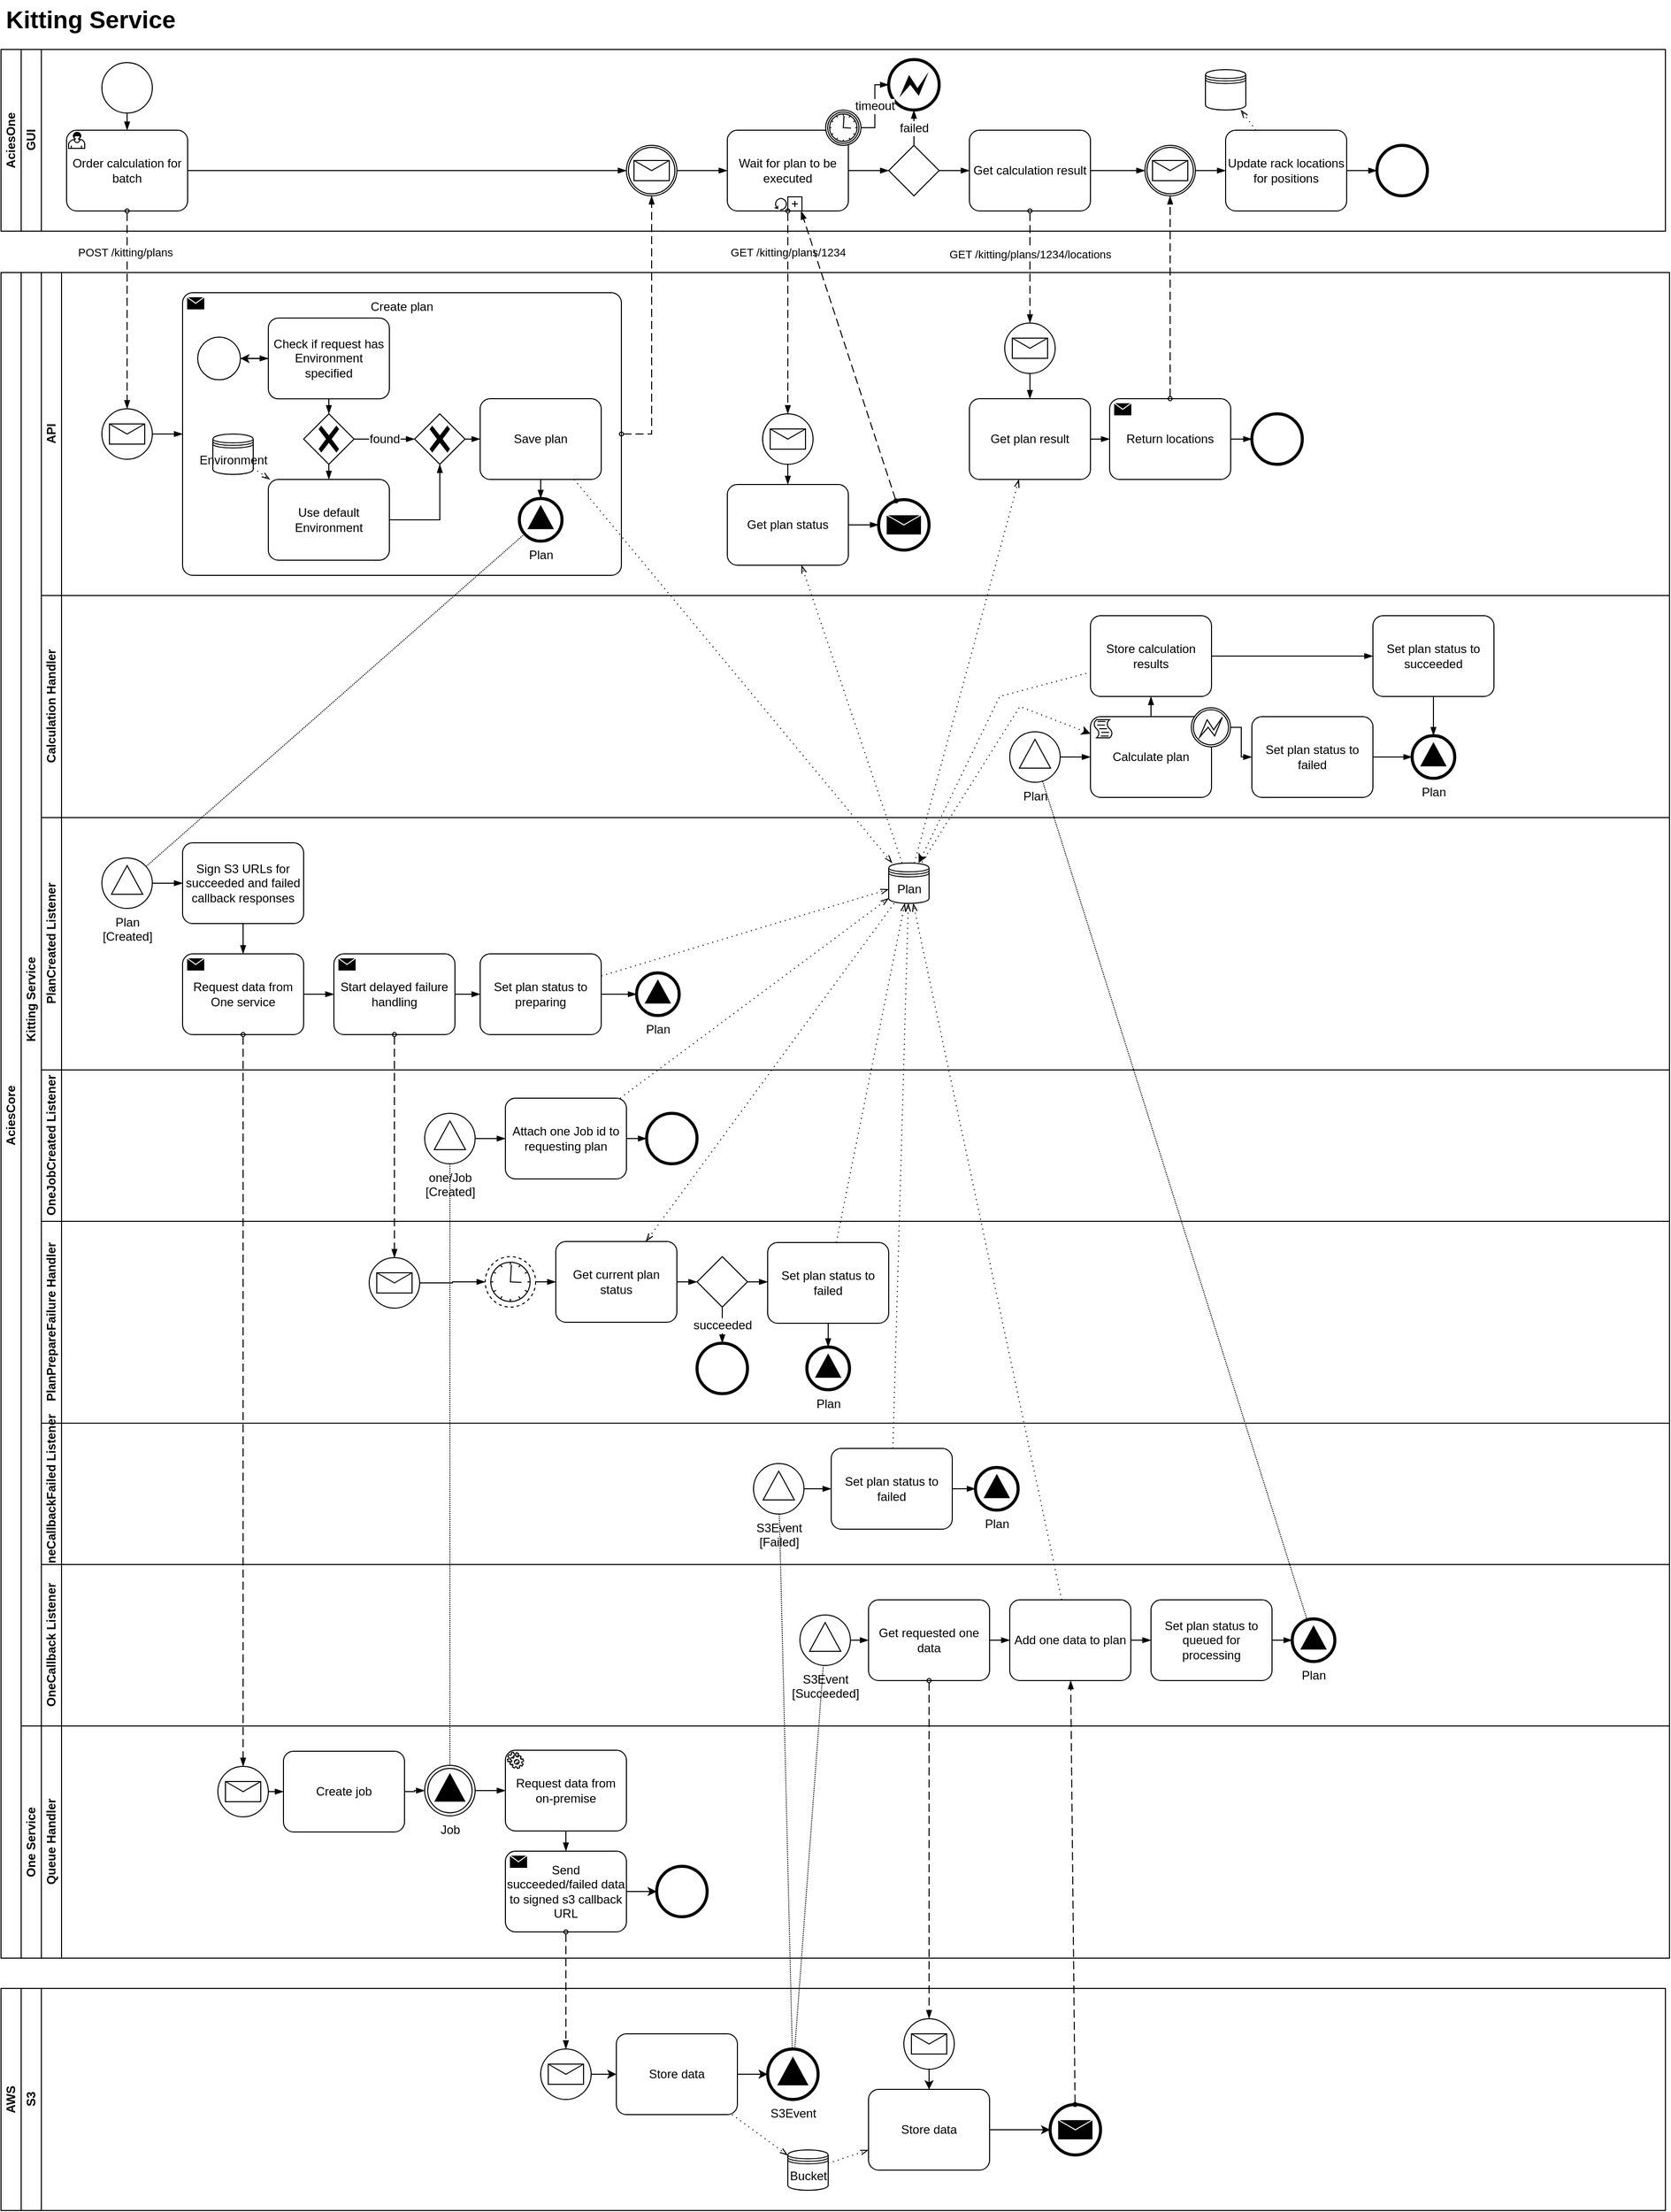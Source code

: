 <mxfile version="21.6.8" type="device">
  <diagram name="Page-1" id="_kxFffZLoG27_8wup8WT">
    <mxGraphModel dx="934" dy="601" grid="1" gridSize="10" guides="1" tooltips="1" connect="1" arrows="1" fold="1" page="1" pageScale="1" pageWidth="1654" pageHeight="1169" math="0" shadow="0">
      <root>
        <mxCell id="0" />
        <mxCell id="1" parent="0" />
        <mxCell id="UpswHM3UxFJulpg7v91b-1" value="AciesOne" style="swimlane;html=1;childLayout=stackLayout;resizeParent=1;resizeParentMax=0;horizontal=0;startSize=20;horizontalStack=0;whiteSpace=wrap;" parent="1" vertex="1">
          <mxGeometry y="49" width="1650" height="180" as="geometry" />
        </mxCell>
        <mxCell id="UpswHM3UxFJulpg7v91b-2" value="GUI" style="swimlane;html=1;startSize=20;horizontal=0;" parent="UpswHM3UxFJulpg7v91b-1" vertex="1">
          <mxGeometry x="20" width="1630" height="180" as="geometry" />
        </mxCell>
        <mxCell id="xxXPaRyj7qe5OcDNK9K2-105" value="" style="points=[[0.145,0.145,0],[0.5,0,0],[0.855,0.145,0],[1,0.5,0],[0.855,0.855,0],[0.5,1,0],[0.145,0.855,0],[0,0.5,0]];shape=mxgraph.bpmn.event;html=1;verticalLabelPosition=bottom;labelBackgroundColor=#ffffff;verticalAlign=top;align=center;perimeter=ellipsePerimeter;outlineConnect=0;aspect=fixed;outline=standard;symbol=general;" vertex="1" parent="UpswHM3UxFJulpg7v91b-2">
          <mxGeometry x="80" y="13" width="50" height="50" as="geometry" />
        </mxCell>
        <mxCell id="xxXPaRyj7qe5OcDNK9K2-107" value="" style="edgeStyle=elbowEdgeStyle;fontSize=12;html=1;endArrow=blockThin;endFill=1;rounded=0;" edge="1" parent="UpswHM3UxFJulpg7v91b-2" source="xxXPaRyj7qe5OcDNK9K2-105" target="xxXPaRyj7qe5OcDNK9K2-304">
          <mxGeometry width="160" relative="1" as="geometry">
            <mxPoint x="270" y="130" as="sourcePoint" />
            <mxPoint x="104.824" y="80" as="targetPoint" />
          </mxGeometry>
        </mxCell>
        <mxCell id="xxXPaRyj7qe5OcDNK9K2-108" value="" style="points=[[0.145,0.145,0],[0.5,0,0],[0.855,0.145,0],[1,0.5,0],[0.855,0.855,0],[0.5,1,0],[0.145,0.855,0],[0,0.5,0]];shape=mxgraph.bpmn.event;html=1;verticalLabelPosition=bottom;labelBackgroundColor=#ffffff;verticalAlign=top;align=center;perimeter=ellipsePerimeter;outlineConnect=0;aspect=fixed;outline=catching;symbol=message;" vertex="1" parent="UpswHM3UxFJulpg7v91b-2">
          <mxGeometry x="600" y="95" width="50" height="50" as="geometry" />
        </mxCell>
        <mxCell id="xxXPaRyj7qe5OcDNK9K2-109" value="" style="edgeStyle=elbowEdgeStyle;fontSize=12;html=1;endArrow=blockThin;endFill=1;rounded=0;" edge="1" parent="UpswHM3UxFJulpg7v91b-2" source="xxXPaRyj7qe5OcDNK9K2-304" target="xxXPaRyj7qe5OcDNK9K2-108">
          <mxGeometry width="160" relative="1" as="geometry">
            <mxPoint x="165" y="120" as="sourcePoint" />
            <mxPoint x="430" y="130" as="targetPoint" />
          </mxGeometry>
        </mxCell>
        <mxCell id="xxXPaRyj7qe5OcDNK9K2-275" value="Wait for plan to be executed" style="points=[[0.25,0,0],[0.5,0,0],[0.75,0,0],[1,0.25,0],[1,0.5,0],[1,0.75,0],[0.75,1,0],[0.5,1,0],[0.25,1,0],[0,0.75,0],[0,0.5,0],[0,0.25,0]];shape=mxgraph.bpmn.task;whiteSpace=wrap;rectStyle=rounded;size=10;html=1;container=1;expand=0;collapsible=0;taskMarker=abstract;isLoopStandard=1;isLoopSub=1;" vertex="1" parent="UpswHM3UxFJulpg7v91b-2">
          <mxGeometry x="700" y="80" width="120" height="80" as="geometry" />
        </mxCell>
        <mxCell id="xxXPaRyj7qe5OcDNK9K2-313" value="" style="points=[[0.145,0.145,0],[0.5,0,0],[0.855,0.145,0],[1,0.5,0],[0.855,0.855,0],[0.5,1,0],[0.145,0.855,0],[0,0.5,0]];shape=mxgraph.bpmn.event;html=1;verticalLabelPosition=bottom;labelBackgroundColor=#ffffff;verticalAlign=top;align=center;perimeter=ellipsePerimeter;outlineConnect=0;aspect=fixed;outline=boundInt;symbol=timer;" vertex="1" parent="xxXPaRyj7qe5OcDNK9K2-275">
          <mxGeometry x="97.5" y="-20" width="35" height="35" as="geometry" />
        </mxCell>
        <mxCell id="xxXPaRyj7qe5OcDNK9K2-276" value="" style="edgeStyle=elbowEdgeStyle;fontSize=12;html=1;endArrow=blockThin;endFill=1;rounded=0;" edge="1" parent="UpswHM3UxFJulpg7v91b-2" source="xxXPaRyj7qe5OcDNK9K2-108" target="xxXPaRyj7qe5OcDNK9K2-275">
          <mxGeometry width="160" relative="1" as="geometry">
            <mxPoint x="270" y="130" as="sourcePoint" />
            <mxPoint x="430" y="130" as="targetPoint" />
          </mxGeometry>
        </mxCell>
        <mxCell id="xxXPaRyj7qe5OcDNK9K2-286" value="" style="points=[[0.25,0.25,0],[0.5,0,0],[0.75,0.25,0],[1,0.5,0],[0.75,0.75,0],[0.5,1,0],[0.25,0.75,0],[0,0.5,0]];shape=mxgraph.bpmn.gateway2;html=1;verticalLabelPosition=bottom;labelBackgroundColor=#ffffff;verticalAlign=top;align=center;perimeter=rhombusPerimeter;outlineConnect=0;outline=none;symbol=none;" vertex="1" parent="UpswHM3UxFJulpg7v91b-2">
          <mxGeometry x="860" y="95" width="50" height="50" as="geometry" />
        </mxCell>
        <mxCell id="xxXPaRyj7qe5OcDNK9K2-287" value="" style="edgeStyle=elbowEdgeStyle;fontSize=12;html=1;endArrow=blockThin;endFill=1;rounded=0;" edge="1" parent="UpswHM3UxFJulpg7v91b-2" source="xxXPaRyj7qe5OcDNK9K2-275" target="xxXPaRyj7qe5OcDNK9K2-286">
          <mxGeometry width="160" relative="1" as="geometry">
            <mxPoint x="270" y="130" as="sourcePoint" />
            <mxPoint x="430" y="130" as="targetPoint" />
          </mxGeometry>
        </mxCell>
        <mxCell id="xxXPaRyj7qe5OcDNK9K2-288" value="" style="shape=mxgraph.bpmn.event;html=1;verticalLabelPosition=bottom;labelBackgroundColor=#ffffff;verticalAlign=top;align=center;outlineConnect=0;outline=end;symbol=error;points=[[0.145,0.145,0],[0.5,0,0],[0.855,0.145,0],[1,0.5,0],[0.855,0.855,0],[0.5,1,0],[0.145,0.855,0],[0,0.5,0]];perimeter=ellipsePerimeter;aspect=fixed;" vertex="1" parent="UpswHM3UxFJulpg7v91b-2">
          <mxGeometry x="860" y="10" width="50" height="50" as="geometry" />
        </mxCell>
        <mxCell id="xxXPaRyj7qe5OcDNK9K2-289" value="failed" style="edgeStyle=elbowEdgeStyle;fontSize=12;html=1;endArrow=blockThin;endFill=1;rounded=0;" edge="1" parent="UpswHM3UxFJulpg7v91b-2" source="xxXPaRyj7qe5OcDNK9K2-286" target="xxXPaRyj7qe5OcDNK9K2-288">
          <mxGeometry width="160" relative="1" as="geometry">
            <mxPoint x="270" y="130" as="sourcePoint" />
            <mxPoint x="430" y="130" as="targetPoint" />
          </mxGeometry>
        </mxCell>
        <mxCell id="xxXPaRyj7qe5OcDNK9K2-304" value="Order calculation for batch" style="points=[[0.25,0,0],[0.5,0,0],[0.75,0,0],[1,0.25,0],[1,0.5,0],[1,0.75,0],[0.75,1,0],[0.5,1,0],[0.25,1,0],[0,0.75,0],[0,0.5,0],[0,0.25,0]];shape=mxgraph.bpmn.task;whiteSpace=wrap;rectStyle=rounded;size=10;html=1;container=1;expand=0;collapsible=0;taskMarker=user;" vertex="1" parent="UpswHM3UxFJulpg7v91b-2">
          <mxGeometry x="45" y="80" width="120" height="80" as="geometry" />
        </mxCell>
        <mxCell id="xxXPaRyj7qe5OcDNK9K2-314" value="timeout" style="fontSize=12;html=1;endArrow=blockThin;endFill=1;rounded=0;edgeStyle=orthogonalEdgeStyle;" edge="1" parent="UpswHM3UxFJulpg7v91b-2" source="xxXPaRyj7qe5OcDNK9K2-313" target="xxXPaRyj7qe5OcDNK9K2-288">
          <mxGeometry width="160" relative="1" as="geometry">
            <mxPoint x="270" y="130" as="sourcePoint" />
            <mxPoint x="430" y="130" as="targetPoint" />
          </mxGeometry>
        </mxCell>
        <mxCell id="xxXPaRyj7qe5OcDNK9K2-315" value="Get calculation result" style="points=[[0.25,0,0],[0.5,0,0],[0.75,0,0],[1,0.25,0],[1,0.5,0],[1,0.75,0],[0.75,1,0],[0.5,1,0],[0.25,1,0],[0,0.75,0],[0,0.5,0],[0,0.25,0]];shape=mxgraph.bpmn.task;whiteSpace=wrap;rectStyle=rounded;size=10;html=1;container=1;expand=0;collapsible=0;taskMarker=abstract;" vertex="1" parent="UpswHM3UxFJulpg7v91b-2">
          <mxGeometry x="940" y="80" width="120" height="80" as="geometry" />
        </mxCell>
        <mxCell id="xxXPaRyj7qe5OcDNK9K2-316" value="" style="points=[[0.145,0.145,0],[0.5,0,0],[0.855,0.145,0],[1,0.5,0],[0.855,0.855,0],[0.5,1,0],[0.145,0.855,0],[0,0.5,0]];shape=mxgraph.bpmn.event;html=1;verticalLabelPosition=bottom;labelBackgroundColor=#ffffff;verticalAlign=top;align=center;perimeter=ellipsePerimeter;outlineConnect=0;aspect=fixed;outline=catching;symbol=message;" vertex="1" parent="UpswHM3UxFJulpg7v91b-2">
          <mxGeometry x="1114" y="95" width="50" height="50" as="geometry" />
        </mxCell>
        <mxCell id="xxXPaRyj7qe5OcDNK9K2-317" value="" style="edgeStyle=elbowEdgeStyle;fontSize=12;html=1;endArrow=blockThin;endFill=1;rounded=0;" edge="1" parent="UpswHM3UxFJulpg7v91b-2" source="xxXPaRyj7qe5OcDNK9K2-286" target="xxXPaRyj7qe5OcDNK9K2-315">
          <mxGeometry width="160" relative="1" as="geometry">
            <mxPoint x="270" y="130" as="sourcePoint" />
            <mxPoint x="430" y="130" as="targetPoint" />
          </mxGeometry>
        </mxCell>
        <mxCell id="xxXPaRyj7qe5OcDNK9K2-318" value="" style="edgeStyle=elbowEdgeStyle;fontSize=12;html=1;endArrow=blockThin;endFill=1;rounded=0;" edge="1" parent="UpswHM3UxFJulpg7v91b-2" source="xxXPaRyj7qe5OcDNK9K2-315" target="xxXPaRyj7qe5OcDNK9K2-316">
          <mxGeometry width="160" relative="1" as="geometry">
            <mxPoint x="270" y="130" as="sourcePoint" />
            <mxPoint x="430" y="130" as="targetPoint" />
          </mxGeometry>
        </mxCell>
        <mxCell id="xxXPaRyj7qe5OcDNK9K2-327" value="" style="points=[[0.145,0.145,0],[0.5,0,0],[0.855,0.145,0],[1,0.5,0],[0.855,0.855,0],[0.5,1,0],[0.145,0.855,0],[0,0.5,0]];shape=mxgraph.bpmn.event;html=1;verticalLabelPosition=bottom;labelBackgroundColor=#ffffff;verticalAlign=top;align=center;perimeter=ellipsePerimeter;outlineConnect=0;aspect=fixed;outline=end;symbol=terminate2;" vertex="1" parent="UpswHM3UxFJulpg7v91b-2">
          <mxGeometry x="1344" y="95" width="50" height="50" as="geometry" />
        </mxCell>
        <mxCell id="xxXPaRyj7qe5OcDNK9K2-328" value="" style="edgeStyle=elbowEdgeStyle;fontSize=12;html=1;endArrow=blockThin;endFill=1;rounded=0;" edge="1" parent="UpswHM3UxFJulpg7v91b-2" source="xxXPaRyj7qe5OcDNK9K2-344" target="xxXPaRyj7qe5OcDNK9K2-327">
          <mxGeometry width="160" relative="1" as="geometry">
            <mxPoint x="284" y="130" as="sourcePoint" />
            <mxPoint x="444" y="130" as="targetPoint" />
          </mxGeometry>
        </mxCell>
        <mxCell id="xxXPaRyj7qe5OcDNK9K2-342" value="" style="shape=datastore;html=1;labelPosition=center;verticalLabelPosition=middle;align=center;verticalAlign=middle;" vertex="1" parent="UpswHM3UxFJulpg7v91b-2">
          <mxGeometry x="1174" y="20" width="40" height="40" as="geometry" />
        </mxCell>
        <mxCell id="xxXPaRyj7qe5OcDNK9K2-343" value="" style="fontSize=12;html=1;endFill=0;startFill=0;endSize=6;startSize=6;dashed=1;dashPattern=1 4;endArrow=openThin;startArrow=none;rounded=0;" edge="1" parent="UpswHM3UxFJulpg7v91b-2" source="xxXPaRyj7qe5OcDNK9K2-344" target="xxXPaRyj7qe5OcDNK9K2-342">
          <mxGeometry width="160" relative="1" as="geometry">
            <mxPoint x="1164" y="80" as="sourcePoint" />
            <mxPoint x="1154" y="30" as="targetPoint" />
          </mxGeometry>
        </mxCell>
        <mxCell id="xxXPaRyj7qe5OcDNK9K2-344" value="Update rack locations for positions" style="points=[[0.25,0,0],[0.5,0,0],[0.75,0,0],[1,0.25,0],[1,0.5,0],[1,0.75,0],[0.75,1,0],[0.5,1,0],[0.25,1,0],[0,0.75,0],[0,0.5,0],[0,0.25,0]];shape=mxgraph.bpmn.task;whiteSpace=wrap;rectStyle=rounded;size=10;html=1;container=1;expand=0;collapsible=0;taskMarker=abstract;" vertex="1" parent="UpswHM3UxFJulpg7v91b-2">
          <mxGeometry x="1194" y="80" width="120" height="80" as="geometry" />
        </mxCell>
        <mxCell id="xxXPaRyj7qe5OcDNK9K2-345" value="" style="edgeStyle=elbowEdgeStyle;fontSize=12;html=1;endArrow=blockThin;endFill=1;rounded=0;" edge="1" parent="UpswHM3UxFJulpg7v91b-2" source="xxXPaRyj7qe5OcDNK9K2-316" target="xxXPaRyj7qe5OcDNK9K2-344">
          <mxGeometry width="160" relative="1" as="geometry">
            <mxPoint x="1184" y="350" as="sourcePoint" />
            <mxPoint x="1354" y="350" as="targetPoint" />
          </mxGeometry>
        </mxCell>
        <mxCell id="UpswHM3UxFJulpg7v91b-5" value="Kitting Service" style="text;html=1;strokeColor=none;fillColor=none;align=left;verticalAlign=middle;whiteSpace=wrap;rounded=0;fontSize=24;fontStyle=1;spacingLeft=3;" parent="1" vertex="1">
          <mxGeometry width="280" height="40" as="geometry" />
        </mxCell>
        <mxCell id="xxXPaRyj7qe5OcDNK9K2-1" value="AciesCore" style="swimlane;html=1;childLayout=stackLayout;resizeParent=1;resizeParentMax=0;horizontal=0;startSize=20;horizontalStack=0;whiteSpace=wrap;" vertex="1" parent="1">
          <mxGeometry y="270" width="1654" height="1670" as="geometry" />
        </mxCell>
        <mxCell id="xxXPaRyj7qe5OcDNK9K2-2" value="Kitting Service" style="swimlane;html=1;childLayout=stackLayout;resizeParent=1;resizeParentMax=0;horizontal=0;startSize=20;horizontalStack=0;whiteSpace=wrap;" vertex="1" parent="xxXPaRyj7qe5OcDNK9K2-1">
          <mxGeometry x="20" width="1634" height="1440" as="geometry" />
        </mxCell>
        <mxCell id="xxXPaRyj7qe5OcDNK9K2-3" value="API" style="swimlane;html=1;startSize=20;horizontal=0;" vertex="1" parent="xxXPaRyj7qe5OcDNK9K2-2">
          <mxGeometry x="20" width="1614" height="320" as="geometry" />
        </mxCell>
        <mxCell id="xxXPaRyj7qe5OcDNK9K2-111" value="" style="points=[[0.145,0.145,0],[0.5,0,0],[0.855,0.145,0],[1,0.5,0],[0.855,0.855,0],[0.5,1,0],[0.145,0.855,0],[0,0.5,0]];shape=mxgraph.bpmn.event;html=1;verticalLabelPosition=bottom;labelBackgroundColor=#ffffff;verticalAlign=top;align=center;perimeter=ellipsePerimeter;outlineConnect=0;aspect=fixed;outline=standard;symbol=message;" vertex="1" parent="xxXPaRyj7qe5OcDNK9K2-3">
          <mxGeometry x="60" y="135" width="50" height="50" as="geometry" />
        </mxCell>
        <mxCell id="xxXPaRyj7qe5OcDNK9K2-114" value="" style="edgeStyle=elbowEdgeStyle;fontSize=12;html=1;endArrow=blockThin;endFill=1;rounded=0;elbow=vertical;" edge="1" parent="xxXPaRyj7qe5OcDNK9K2-3" source="xxXPaRyj7qe5OcDNK9K2-111" target="xxXPaRyj7qe5OcDNK9K2-118">
          <mxGeometry width="160" relative="1" as="geometry">
            <mxPoint x="250" y="-130" as="sourcePoint" />
            <mxPoint x="410" y="-130" as="targetPoint" />
          </mxGeometry>
        </mxCell>
        <mxCell id="xxXPaRyj7qe5OcDNK9K2-164" value="" style="group" vertex="1" connectable="0" parent="xxXPaRyj7qe5OcDNK9K2-3">
          <mxGeometry x="140" y="20" width="435" height="280" as="geometry" />
        </mxCell>
        <mxCell id="xxXPaRyj7qe5OcDNK9K2-118" value="Create plan" style="points=[[0.25,0,0],[0.5,0,0],[0.75,0,0],[1,0.25,0],[1,0.5,0],[1,0.75,0],[0.75,1,0],[0.5,1,0],[0.25,1,0],[0,0.75,0],[0,0.5,0],[0,0.25,0]];shape=mxgraph.bpmn.task;whiteSpace=wrap;rectStyle=rounded;size=10;html=1;container=0;expand=0;collapsible=0;taskMarker=send;verticalAlign=top;" vertex="1" parent="xxXPaRyj7qe5OcDNK9K2-164">
          <mxGeometry width="435" height="280" as="geometry" />
        </mxCell>
        <mxCell id="xxXPaRyj7qe5OcDNK9K2-121" value="" style="points=[[0.145,0.145,0],[0.5,0,0],[0.855,0.145,0],[1,0.5,0],[0.855,0.855,0],[0.5,1,0],[0.145,0.855,0],[0,0.5,0]];shape=mxgraph.bpmn.event;html=1;verticalLabelPosition=bottom;labelBackgroundColor=#ffffff;verticalAlign=top;align=center;perimeter=ellipsePerimeter;outlineConnect=0;aspect=fixed;outline=standard;symbol=general;" vertex="1" parent="xxXPaRyj7qe5OcDNK9K2-164">
          <mxGeometry x="14.998" y="43.996" width="42.308" height="42.308" as="geometry" />
        </mxCell>
        <mxCell id="xxXPaRyj7qe5OcDNK9K2-122" value="Plan" style="shape=mxgraph.bpmn.event;html=1;verticalLabelPosition=bottom;labelBackgroundColor=#ffffff;verticalAlign=top;align=center;outlineConnect=0;aspect=fixed;outline=end;symbol=signal;points=[[0.145,0.145,0],[0.5,0,0],[0.855,0.145,0],[1,0.5,0],[0.855,0.855,0],[0.5,1,0],[0.145,0.855,0],[0,0.5,0]];perimeter=ellipsePerimeter;" vertex="1" parent="xxXPaRyj7qe5OcDNK9K2-164">
          <mxGeometry x="333.843" y="203.846" width="42.308" height="42.308" as="geometry" />
        </mxCell>
        <mxCell id="xxXPaRyj7qe5OcDNK9K2-123" value="Use default Environment" style="points=[[0.25,0,0],[0.5,0,0],[0.75,0,0],[1,0.25,0],[1,0.5,0],[1,0.75,0],[0.75,1,0],[0.5,1,0],[0.25,1,0],[0,0.75,0],[0,0.5,0],[0,0.25,0]];shape=mxgraph.bpmn.task;whiteSpace=wrap;rectStyle=rounded;size=10;html=1;container=1;expand=0;collapsible=0;taskMarker=abstract;" vertex="1" parent="xxXPaRyj7qe5OcDNK9K2-164">
          <mxGeometry x="84.995" y="185.004" width="120" height="80" as="geometry" />
        </mxCell>
        <mxCell id="xxXPaRyj7qe5OcDNK9K2-125" value="Save plan" style="points=[[0.25,0,0],[0.5,0,0],[0.75,0,0],[1,0.25,0],[1,0.5,0],[1,0.75,0],[0.75,1,0],[0.5,1,0],[0.25,1,0],[0,0.75,0],[0,0.5,0],[0,0.25,0]];shape=mxgraph.bpmn.task;whiteSpace=wrap;rectStyle=rounded;size=10;html=1;container=1;expand=0;collapsible=0;taskMarker=abstract;" vertex="1" parent="xxXPaRyj7qe5OcDNK9K2-164">
          <mxGeometry x="294.995" y="105.004" width="120" height="80" as="geometry" />
        </mxCell>
        <mxCell id="xxXPaRyj7qe5OcDNK9K2-126" value="" style="edgeStyle=elbowEdgeStyle;fontSize=12;html=1;endArrow=blockThin;endFill=1;rounded=0;" edge="1" parent="xxXPaRyj7qe5OcDNK9K2-164" source="xxXPaRyj7qe5OcDNK9K2-130" target="xxXPaRyj7qe5OcDNK9K2-125">
          <mxGeometry width="160" relative="1" as="geometry">
            <mxPoint x="-35.563" y="42.308" as="sourcePoint" />
            <mxPoint x="14.225" y="63.462" as="targetPoint" />
          </mxGeometry>
        </mxCell>
        <mxCell id="xxXPaRyj7qe5OcDNK9K2-127" value="" style="edgeStyle=elbowEdgeStyle;fontSize=12;html=1;endArrow=blockThin;endFill=1;rounded=0;" edge="1" parent="xxXPaRyj7qe5OcDNK9K2-164" source="xxXPaRyj7qe5OcDNK9K2-125" target="xxXPaRyj7qe5OcDNK9K2-122">
          <mxGeometry width="160" relative="1" as="geometry">
            <mxPoint x="-35.563" y="42.308" as="sourcePoint" />
            <mxPoint x="14.225" y="63.462" as="targetPoint" />
          </mxGeometry>
        </mxCell>
        <mxCell id="xxXPaRyj7qe5OcDNK9K2-128" value="" style="points=[[0.25,0.25,0],[0.5,0,0],[0.75,0.25,0],[1,0.5,0],[0.75,0.75,0],[0.5,1,0],[0.25,0.75,0],[0,0.5,0]];shape=mxgraph.bpmn.gateway2;html=1;verticalLabelPosition=bottom;labelBackgroundColor=#ffffff;verticalAlign=top;align=center;perimeter=rhombusPerimeter;outlineConnect=0;outline=none;symbol=none;gwType=exclusive;" vertex="1" parent="xxXPaRyj7qe5OcDNK9K2-164">
          <mxGeometry x="120" y="120" width="50" height="50" as="geometry" />
        </mxCell>
        <mxCell id="xxXPaRyj7qe5OcDNK9K2-124" value="" style="edgeStyle=elbowEdgeStyle;fontSize=12;html=1;endArrow=blockThin;endFill=1;rounded=0;" edge="1" parent="xxXPaRyj7qe5OcDNK9K2-164" source="xxXPaRyj7qe5OcDNK9K2-158" target="xxXPaRyj7qe5OcDNK9K2-128">
          <mxGeometry width="160" relative="1" as="geometry">
            <mxPoint x="-35.563" y="42.308" as="sourcePoint" />
            <mxPoint x="14.225" y="63.462" as="targetPoint" />
          </mxGeometry>
        </mxCell>
        <mxCell id="xxXPaRyj7qe5OcDNK9K2-129" value="" style="edgeStyle=elbowEdgeStyle;fontSize=12;html=1;endArrow=blockThin;endFill=1;rounded=0;" edge="1" parent="xxXPaRyj7qe5OcDNK9K2-164" source="xxXPaRyj7qe5OcDNK9K2-128" target="xxXPaRyj7qe5OcDNK9K2-123">
          <mxGeometry width="160" relative="1" as="geometry">
            <mxPoint x="-35.563" y="42.308" as="sourcePoint" />
            <mxPoint x="14.225" y="63.462" as="targetPoint" />
          </mxGeometry>
        </mxCell>
        <mxCell id="xxXPaRyj7qe5OcDNK9K2-130" value="" style="points=[[0.25,0.25,0],[0.5,0,0],[0.75,0.25,0],[1,0.5,0],[0.75,0.75,0],[0.5,1,0],[0.25,0.75,0],[0,0.5,0]];shape=mxgraph.bpmn.gateway2;html=1;verticalLabelPosition=bottom;labelBackgroundColor=#ffffff;verticalAlign=top;align=center;perimeter=rhombusPerimeter;outlineConnect=0;outline=none;symbol=none;gwType=exclusive;" vertex="1" parent="xxXPaRyj7qe5OcDNK9K2-164">
          <mxGeometry x="230" y="120.0" width="50" height="50" as="geometry" />
        </mxCell>
        <mxCell id="xxXPaRyj7qe5OcDNK9K2-131" value="" style="fontSize=12;html=1;endArrow=blockThin;endFill=1;rounded=0;edgeStyle=orthogonalEdgeStyle;" edge="1" parent="xxXPaRyj7qe5OcDNK9K2-164" source="xxXPaRyj7qe5OcDNK9K2-123" target="xxXPaRyj7qe5OcDNK9K2-130">
          <mxGeometry width="160" relative="1" as="geometry">
            <mxPoint x="460" y="415" as="sourcePoint" />
            <mxPoint x="520" y="415" as="targetPoint" />
          </mxGeometry>
        </mxCell>
        <mxCell id="xxXPaRyj7qe5OcDNK9K2-133" value="found" style="edgeStyle=elbowEdgeStyle;fontSize=12;html=1;endArrow=blockThin;endFill=1;rounded=0;" edge="1" parent="xxXPaRyj7qe5OcDNK9K2-164" source="xxXPaRyj7qe5OcDNK9K2-128" target="xxXPaRyj7qe5OcDNK9K2-130">
          <mxGeometry width="160" relative="1" as="geometry">
            <mxPoint x="460" y="415" as="sourcePoint" />
            <mxPoint x="520" y="415" as="targetPoint" />
          </mxGeometry>
        </mxCell>
        <mxCell id="xxXPaRyj7qe5OcDNK9K2-353" value="" style="edgeStyle=orthogonalEdgeStyle;rounded=0;orthogonalLoop=1;jettySize=auto;html=1;" edge="1" parent="xxXPaRyj7qe5OcDNK9K2-164" source="xxXPaRyj7qe5OcDNK9K2-158" target="xxXPaRyj7qe5OcDNK9K2-121">
          <mxGeometry relative="1" as="geometry" />
        </mxCell>
        <mxCell id="xxXPaRyj7qe5OcDNK9K2-158" value="Check if request has Environment specified" style="points=[[0.25,0,0],[0.5,0,0],[0.75,0,0],[1,0.25,0],[1,0.5,0],[1,0.75,0],[0.75,1,0],[0.5,1,0],[0.25,1,0],[0,0.75,0],[0,0.5,0],[0,0.25,0]];shape=mxgraph.bpmn.task;whiteSpace=wrap;rectStyle=rounded;size=10;html=1;container=1;expand=0;collapsible=0;taskMarker=abstract;" vertex="1" parent="xxXPaRyj7qe5OcDNK9K2-164">
          <mxGeometry x="84.995" y="25.154" width="120" height="80" as="geometry" />
        </mxCell>
        <mxCell id="xxXPaRyj7qe5OcDNK9K2-159" value="" style="edgeStyle=elbowEdgeStyle;fontSize=12;html=1;endArrow=blockThin;endFill=1;rounded=0;" edge="1" parent="xxXPaRyj7qe5OcDNK9K2-164" source="xxXPaRyj7qe5OcDNK9K2-121" target="xxXPaRyj7qe5OcDNK9K2-158">
          <mxGeometry width="160" relative="1" as="geometry">
            <mxPoint x="104" y="306.15" as="sourcePoint" />
            <mxPoint x="210" y="306.15" as="targetPoint" />
          </mxGeometry>
        </mxCell>
        <mxCell id="xxXPaRyj7qe5OcDNK9K2-162" value="Environment" style="shape=datastore;html=1;labelPosition=center;verticalLabelPosition=middle;align=center;verticalAlign=middle;" vertex="1" parent="xxXPaRyj7qe5OcDNK9K2-164">
          <mxGeometry x="30" y="140" width="40" height="40" as="geometry" />
        </mxCell>
        <mxCell id="xxXPaRyj7qe5OcDNK9K2-163" value="" style="fontSize=12;html=1;endFill=0;startFill=0;endSize=6;startSize=6;dashed=1;dashPattern=1 4;endArrow=openThin;startArrow=none;rounded=0;" edge="1" parent="xxXPaRyj7qe5OcDNK9K2-164" source="xxXPaRyj7qe5OcDNK9K2-162" target="xxXPaRyj7qe5OcDNK9K2-123">
          <mxGeometry width="160" relative="1" as="geometry">
            <mxPoint x="135" y="30" as="sourcePoint" />
            <mxPoint x="295" y="30" as="targetPoint" />
          </mxGeometry>
        </mxCell>
        <mxCell id="xxXPaRyj7qe5OcDNK9K2-277" value="" style="points=[[0.145,0.145,0],[0.5,0,0],[0.855,0.145,0],[1,0.5,0],[0.855,0.855,0],[0.5,1,0],[0.145,0.855,0],[0,0.5,0]];shape=mxgraph.bpmn.event;html=1;verticalLabelPosition=bottom;labelBackgroundColor=#ffffff;verticalAlign=top;align=center;perimeter=ellipsePerimeter;outlineConnect=0;aspect=fixed;outline=standard;symbol=message;" vertex="1" parent="xxXPaRyj7qe5OcDNK9K2-3">
          <mxGeometry x="715" y="140" width="50" height="50" as="geometry" />
        </mxCell>
        <mxCell id="xxXPaRyj7qe5OcDNK9K2-280" value="" style="edgeStyle=elbowEdgeStyle;fontSize=12;html=1;endArrow=blockThin;endFill=1;rounded=0;" edge="1" parent="xxXPaRyj7qe5OcDNK9K2-3" source="xxXPaRyj7qe5OcDNK9K2-277" target="xxXPaRyj7qe5OcDNK9K2-282">
          <mxGeometry width="160" relative="1" as="geometry">
            <mxPoint x="640" y="-40" as="sourcePoint" />
            <mxPoint x="787" y="235" as="targetPoint" />
          </mxGeometry>
        </mxCell>
        <mxCell id="xxXPaRyj7qe5OcDNK9K2-282" value="Get plan status" style="points=[[0.25,0,0],[0.5,0,0],[0.75,0,0],[1,0.25,0],[1,0.5,0],[1,0.75,0],[0.75,1,0],[0.5,1,0],[0.25,1,0],[0,0.75,0],[0,0.5,0],[0,0.25,0]];shape=mxgraph.bpmn.task;whiteSpace=wrap;rectStyle=rounded;size=10;html=1;container=1;expand=0;collapsible=0;taskMarker=abstract;" vertex="1" parent="xxXPaRyj7qe5OcDNK9K2-3">
          <mxGeometry x="680" y="210" width="120" height="80" as="geometry" />
        </mxCell>
        <mxCell id="xxXPaRyj7qe5OcDNK9K2-283" value="" style="points=[[0.145,0.145,0],[0.5,0,0],[0.855,0.145,0],[1,0.5,0],[0.855,0.855,0],[0.5,1,0],[0.145,0.855,0],[0,0.5,0]];shape=mxgraph.bpmn.event;html=1;verticalLabelPosition=bottom;labelBackgroundColor=#ffffff;verticalAlign=top;align=center;perimeter=ellipsePerimeter;outlineConnect=0;aspect=fixed;outline=end;symbol=message;" vertex="1" parent="xxXPaRyj7qe5OcDNK9K2-3">
          <mxGeometry x="830" y="225" width="50" height="50" as="geometry" />
        </mxCell>
        <mxCell id="xxXPaRyj7qe5OcDNK9K2-284" value="" style="edgeStyle=elbowEdgeStyle;fontSize=12;html=1;endArrow=blockThin;endFill=1;rounded=0;" edge="1" parent="xxXPaRyj7qe5OcDNK9K2-3" source="xxXPaRyj7qe5OcDNK9K2-282" target="xxXPaRyj7qe5OcDNK9K2-283">
          <mxGeometry width="160" relative="1" as="geometry">
            <mxPoint x="640" y="-40" as="sourcePoint" />
            <mxPoint x="787" y="235" as="targetPoint" />
          </mxGeometry>
        </mxCell>
        <mxCell id="xxXPaRyj7qe5OcDNK9K2-319" value="" style="points=[[0.145,0.145,0],[0.5,0,0],[0.855,0.145,0],[1,0.5,0],[0.855,0.855,0],[0.5,1,0],[0.145,0.855,0],[0,0.5,0]];shape=mxgraph.bpmn.event;html=1;verticalLabelPosition=bottom;labelBackgroundColor=#ffffff;verticalAlign=top;align=center;perimeter=ellipsePerimeter;outlineConnect=0;aspect=fixed;outline=standard;symbol=message;" vertex="1" parent="xxXPaRyj7qe5OcDNK9K2-3">
          <mxGeometry x="955" y="50" width="50" height="50" as="geometry" />
        </mxCell>
        <mxCell id="xxXPaRyj7qe5OcDNK9K2-320" value="" style="edgeStyle=elbowEdgeStyle;fontSize=12;html=1;endArrow=blockThin;endFill=1;rounded=0;" edge="1" parent="xxXPaRyj7qe5OcDNK9K2-3" source="xxXPaRyj7qe5OcDNK9K2-319" target="xxXPaRyj7qe5OcDNK9K2-321">
          <mxGeometry width="160" relative="1" as="geometry">
            <mxPoint x="850" y="-105" as="sourcePoint" />
            <mxPoint x="997" y="170" as="targetPoint" />
          </mxGeometry>
        </mxCell>
        <mxCell id="xxXPaRyj7qe5OcDNK9K2-321" value="Get plan result" style="points=[[0.25,0,0],[0.5,0,0],[0.75,0,0],[1,0.25,0],[1,0.5,0],[1,0.75,0],[0.75,1,0],[0.5,1,0],[0.25,1,0],[0,0.75,0],[0,0.5,0],[0,0.25,0]];shape=mxgraph.bpmn.task;whiteSpace=wrap;rectStyle=rounded;size=10;html=1;container=1;expand=0;collapsible=0;taskMarker=abstract;" vertex="1" parent="xxXPaRyj7qe5OcDNK9K2-3">
          <mxGeometry x="920" y="125" width="120" height="80" as="geometry" />
        </mxCell>
        <mxCell id="xxXPaRyj7qe5OcDNK9K2-361" value="Return locations" style="points=[[0.25,0,0],[0.5,0,0],[0.75,0,0],[1,0.25,0],[1,0.5,0],[1,0.75,0],[0.75,1,0],[0.5,1,0],[0.25,1,0],[0,0.75,0],[0,0.5,0],[0,0.25,0]];shape=mxgraph.bpmn.task;whiteSpace=wrap;rectStyle=rounded;size=10;html=1;container=1;expand=0;collapsible=0;taskMarker=send;" vertex="1" parent="xxXPaRyj7qe5OcDNK9K2-3">
          <mxGeometry x="1059" y="125" width="120" height="80" as="geometry" />
        </mxCell>
        <mxCell id="xxXPaRyj7qe5OcDNK9K2-323" value="" style="edgeStyle=elbowEdgeStyle;fontSize=12;html=1;endArrow=blockThin;endFill=1;rounded=0;" edge="1" parent="xxXPaRyj7qe5OcDNK9K2-3" source="xxXPaRyj7qe5OcDNK9K2-321" target="xxXPaRyj7qe5OcDNK9K2-361">
          <mxGeometry width="160" relative="1" as="geometry">
            <mxPoint x="850" y="-105" as="sourcePoint" />
            <mxPoint x="1060" y="165" as="targetPoint" />
          </mxGeometry>
        </mxCell>
        <mxCell id="xxXPaRyj7qe5OcDNK9K2-362" value="" style="points=[[0.145,0.145,0],[0.5,0,0],[0.855,0.145,0],[1,0.5,0],[0.855,0.855,0],[0.5,1,0],[0.145,0.855,0],[0,0.5,0]];shape=mxgraph.bpmn.event;html=1;verticalLabelPosition=bottom;labelBackgroundColor=#ffffff;verticalAlign=top;align=center;perimeter=ellipsePerimeter;outlineConnect=0;aspect=fixed;outline=end;symbol=terminate2;" vertex="1" parent="xxXPaRyj7qe5OcDNK9K2-3">
          <mxGeometry x="1200" y="140" width="50" height="50" as="geometry" />
        </mxCell>
        <mxCell id="xxXPaRyj7qe5OcDNK9K2-363" value="" style="edgeStyle=elbowEdgeStyle;fontSize=12;html=1;endArrow=blockThin;endFill=1;rounded=0;" edge="1" parent="xxXPaRyj7qe5OcDNK9K2-3" source="xxXPaRyj7qe5OcDNK9K2-361" target="xxXPaRyj7qe5OcDNK9K2-362">
          <mxGeometry width="160" relative="1" as="geometry">
            <mxPoint x="850" y="-105" as="sourcePoint" />
            <mxPoint x="1060" y="165" as="targetPoint" />
          </mxGeometry>
        </mxCell>
        <mxCell id="xxXPaRyj7qe5OcDNK9K2-305" value="Calculation Handler" style="swimlane;html=1;startSize=20;horizontal=0;" vertex="1" parent="xxXPaRyj7qe5OcDNK9K2-2">
          <mxGeometry x="20" y="320" width="1614" height="220" as="geometry" />
        </mxCell>
        <mxCell id="xxXPaRyj7qe5OcDNK9K2-306" value="Plan" style="points=[[0.145,0.145,0],[0.5,0,0],[0.855,0.145,0],[1,0.5,0],[0.855,0.855,0],[0.5,1,0],[0.145,0.855,0],[0,0.5,0]];shape=mxgraph.bpmn.event;html=1;verticalLabelPosition=bottom;labelBackgroundColor=#ffffff;verticalAlign=top;align=center;perimeter=ellipsePerimeter;outlineConnect=0;aspect=fixed;outline=standard;symbol=signal;" vertex="1" parent="xxXPaRyj7qe5OcDNK9K2-305">
          <mxGeometry x="960" y="135" width="50" height="50" as="geometry" />
        </mxCell>
        <mxCell id="xxXPaRyj7qe5OcDNK9K2-308" value="Calculate plan" style="points=[[0.25,0,0],[0.5,0,0],[0.75,0,0],[1,0.25,0],[1,0.5,0],[1,0.75,0],[0.75,1,0],[0.5,1,0],[0.25,1,0],[0,0.75,0],[0,0.5,0],[0,0.25,0]];shape=mxgraph.bpmn.task;whiteSpace=wrap;rectStyle=rounded;size=10;html=1;container=1;expand=0;collapsible=0;taskMarker=script;gradientColor=none;" vertex="1" parent="xxXPaRyj7qe5OcDNK9K2-305">
          <mxGeometry x="1040" y="120" width="120" height="80" as="geometry" />
        </mxCell>
        <mxCell id="xxXPaRyj7qe5OcDNK9K2-335" value="" style="points=[[0.145,0.145,0],[0.5,0,0],[0.855,0.145,0],[1,0.5,0],[0.855,0.855,0],[0.5,1,0],[0.145,0.855,0],[0,0.5,0]];shape=mxgraph.bpmn.event;html=1;verticalLabelPosition=bottom;labelBackgroundColor=#ffffff;verticalAlign=top;align=center;perimeter=ellipsePerimeter;outlineConnect=0;aspect=fixed;outline=boundInt;symbol=error;" vertex="1" parent="xxXPaRyj7qe5OcDNK9K2-308">
          <mxGeometry x="100" y="-8.85" width="38.85" height="38.85" as="geometry" />
        </mxCell>
        <mxCell id="xxXPaRyj7qe5OcDNK9K2-309" value="" style="edgeStyle=elbowEdgeStyle;fontSize=12;html=1;endArrow=blockThin;endFill=1;rounded=0;" edge="1" parent="xxXPaRyj7qe5OcDNK9K2-305" source="xxXPaRyj7qe5OcDNK9K2-306" target="xxXPaRyj7qe5OcDNK9K2-308">
          <mxGeometry width="160" relative="1" as="geometry">
            <mxPoint x="620" y="-400" as="sourcePoint" />
            <mxPoint x="767" y="-125" as="targetPoint" />
          </mxGeometry>
        </mxCell>
        <mxCell id="xxXPaRyj7qe5OcDNK9K2-310" value="Plan" style="shape=mxgraph.bpmn.event;html=1;verticalLabelPosition=bottom;labelBackgroundColor=#ffffff;verticalAlign=top;align=center;outlineConnect=0;aspect=fixed;outline=end;symbol=signal;points=[[0.145,0.145,0],[0.5,0,0],[0.855,0.145,0],[1,0.5,0],[0.855,0.855,0],[0.5,1,0],[0.145,0.855,0],[0,0.5,0]];perimeter=ellipsePerimeter;" vertex="1" parent="xxXPaRyj7qe5OcDNK9K2-305">
          <mxGeometry x="1358.843" y="138.846" width="42.308" height="42.308" as="geometry" />
        </mxCell>
        <mxCell id="xxXPaRyj7qe5OcDNK9K2-311" value="" style="edgeStyle=elbowEdgeStyle;fontSize=12;html=1;endArrow=blockThin;endFill=1;rounded=0;" edge="1" parent="xxXPaRyj7qe5OcDNK9K2-305" target="xxXPaRyj7qe5OcDNK9K2-310" source="xxXPaRyj7qe5OcDNK9K2-333">
          <mxGeometry width="160" relative="1" as="geometry">
            <mxPoint x="1090" y="65" as="sourcePoint" />
            <mxPoint x="689.225" y="-306.538" as="targetPoint" />
          </mxGeometry>
        </mxCell>
        <mxCell id="xxXPaRyj7qe5OcDNK9K2-330" value="Store calculation results" style="points=[[0.25,0,0],[0.5,0,0],[0.75,0,0],[1,0.25,0],[1,0.5,0],[1,0.75,0],[0.75,1,0],[0.5,1,0],[0.25,1,0],[0,0.75,0],[0,0.5,0],[0,0.25,0]];shape=mxgraph.bpmn.task;whiteSpace=wrap;rectStyle=rounded;size=10;html=1;container=1;expand=0;collapsible=0;taskMarker=abstract;" vertex="1" parent="xxXPaRyj7qe5OcDNK9K2-305">
          <mxGeometry x="1040" y="20.0" width="120" height="80" as="geometry" />
        </mxCell>
        <mxCell id="xxXPaRyj7qe5OcDNK9K2-331" value="" style="edgeStyle=elbowEdgeStyle;fontSize=12;html=1;endArrow=blockThin;endFill=1;rounded=0;" edge="1" parent="xxXPaRyj7qe5OcDNK9K2-305" source="xxXPaRyj7qe5OcDNK9K2-308" target="xxXPaRyj7qe5OcDNK9K2-330">
          <mxGeometry width="160" relative="1" as="geometry">
            <mxPoint x="1190" y="699" as="sourcePoint" />
            <mxPoint x="1390" y="699" as="targetPoint" />
          </mxGeometry>
        </mxCell>
        <mxCell id="xxXPaRyj7qe5OcDNK9K2-334" value="" style="edgeStyle=elbowEdgeStyle;fontSize=12;html=1;endArrow=blockThin;endFill=1;rounded=0;" edge="1" parent="xxXPaRyj7qe5OcDNK9K2-305" source="xxXPaRyj7qe5OcDNK9K2-330" target="xxXPaRyj7qe5OcDNK9K2-333">
          <mxGeometry width="160" relative="1" as="geometry">
            <mxPoint x="1190" y="800" as="sourcePoint" />
            <mxPoint x="1470" y="781" as="targetPoint" />
          </mxGeometry>
        </mxCell>
        <mxCell id="xxXPaRyj7qe5OcDNK9K2-333" value="Set plan status to succeeded" style="points=[[0.25,0,0],[0.5,0,0],[0.75,0,0],[1,0.25,0],[1,0.5,0],[1,0.75,0],[0.75,1,0],[0.5,1,0],[0.25,1,0],[0,0.75,0],[0,0.5,0],[0,0.25,0]];shape=mxgraph.bpmn.task;whiteSpace=wrap;rectStyle=rounded;size=10;html=1;container=1;expand=0;collapsible=0;taskMarker=abstract;" vertex="1" parent="xxXPaRyj7qe5OcDNK9K2-305">
          <mxGeometry x="1320" y="20" width="120" height="80" as="geometry" />
        </mxCell>
        <mxCell id="xxXPaRyj7qe5OcDNK9K2-336" value="Set plan status to failed" style="points=[[0.25,0,0],[0.5,0,0],[0.75,0,0],[1,0.25,0],[1,0.5,0],[1,0.75,0],[0.75,1,0],[0.5,1,0],[0.25,1,0],[0,0.75,0],[0,0.5,0],[0,0.25,0]];shape=mxgraph.bpmn.task;whiteSpace=wrap;rectStyle=rounded;size=10;html=1;container=1;expand=0;collapsible=0;taskMarker=abstract;" vertex="1" parent="xxXPaRyj7qe5OcDNK9K2-305">
          <mxGeometry x="1200" y="120.0" width="120" height="80" as="geometry" />
        </mxCell>
        <mxCell id="xxXPaRyj7qe5OcDNK9K2-337" value="" style="edgeStyle=elbowEdgeStyle;fontSize=12;html=1;endArrow=blockThin;endFill=1;rounded=0;" edge="1" parent="xxXPaRyj7qe5OcDNK9K2-305" source="xxXPaRyj7qe5OcDNK9K2-336" target="xxXPaRyj7qe5OcDNK9K2-310">
          <mxGeometry width="160" relative="1" as="geometry">
            <mxPoint x="1090" y="65" as="sourcePoint" />
            <mxPoint x="689.225" y="-306.538" as="targetPoint" />
          </mxGeometry>
        </mxCell>
        <mxCell id="xxXPaRyj7qe5OcDNK9K2-338" value="" style="edgeStyle=elbowEdgeStyle;fontSize=12;html=1;endArrow=blockThin;endFill=1;rounded=0;" edge="1" parent="xxXPaRyj7qe5OcDNK9K2-305" source="xxXPaRyj7qe5OcDNK9K2-335" target="xxXPaRyj7qe5OcDNK9K2-336">
          <mxGeometry width="160" relative="1" as="geometry">
            <mxPoint x="1090" y="65" as="sourcePoint" />
            <mxPoint x="689.225" y="-306.538" as="targetPoint" />
          </mxGeometry>
        </mxCell>
        <mxCell id="xxXPaRyj7qe5OcDNK9K2-16" value="PlanCreated Listener" style="swimlane;html=1;startSize=20;horizontal=0;" vertex="1" parent="xxXPaRyj7qe5OcDNK9K2-2">
          <mxGeometry x="20" y="540" width="1614" height="250" as="geometry" />
        </mxCell>
        <mxCell id="xxXPaRyj7qe5OcDNK9K2-165" value="Plan&lt;br&gt;[Created]" style="points=[[0.145,0.145,0],[0.5,0,0],[0.855,0.145,0],[1,0.5,0],[0.855,0.855,0],[0.5,1,0],[0.145,0.855,0],[0,0.5,0]];shape=mxgraph.bpmn.event;html=1;verticalLabelPosition=bottom;labelBackgroundColor=#ffffff;verticalAlign=top;align=center;perimeter=ellipsePerimeter;outlineConnect=0;aspect=fixed;outline=standard;symbol=signal;" vertex="1" parent="xxXPaRyj7qe5OcDNK9K2-16">
          <mxGeometry x="60" y="40" width="50" height="50" as="geometry" />
        </mxCell>
        <mxCell id="xxXPaRyj7qe5OcDNK9K2-167" value="" style="fontSize=12;html=1;endArrow=blockThin;endFill=1;rounded=0;edgeStyle=orthogonalEdgeStyle;" edge="1" parent="xxXPaRyj7qe5OcDNK9K2-16" source="xxXPaRyj7qe5OcDNK9K2-259" target="xxXPaRyj7qe5OcDNK9K2-237">
          <mxGeometry width="160" relative="1" as="geometry">
            <mxPoint x="600" y="45" as="sourcePoint" />
            <mxPoint x="139.995" y="65" as="targetPoint" />
          </mxGeometry>
        </mxCell>
        <mxCell id="xxXPaRyj7qe5OcDNK9K2-175" value="" style="fontSize=12;html=1;endArrow=blockThin;endFill=1;rounded=0;edgeStyle=orthogonalEdgeStyle;" edge="1" parent="xxXPaRyj7qe5OcDNK9K2-16" source="xxXPaRyj7qe5OcDNK9K2-237" target="xxXPaRyj7qe5OcDNK9K2-235">
          <mxGeometry width="160" relative="1" as="geometry">
            <mxPoint x="259.995" y="175.004" as="sourcePoint" />
            <mxPoint x="289.995" y="175.004" as="targetPoint" />
          </mxGeometry>
        </mxCell>
        <mxCell id="xxXPaRyj7qe5OcDNK9K2-179" value="Plan" style="shape=mxgraph.bpmn.event;html=1;verticalLabelPosition=bottom;labelBackgroundColor=#ffffff;verticalAlign=top;align=center;outlineConnect=0;aspect=fixed;outline=end;symbol=signal;points=[[0.145,0.145,0],[0.5,0,0],[0.855,0.145,0],[1,0.5,0],[0.855,0.855,0],[0.5,1,0],[0.145,0.855,0],[0,0.5,0]];perimeter=ellipsePerimeter;" vertex="1" parent="xxXPaRyj7qe5OcDNK9K2-16">
          <mxGeometry x="590.003" y="153.846" width="42.308" height="42.308" as="geometry" />
        </mxCell>
        <mxCell id="xxXPaRyj7qe5OcDNK9K2-180" value="" style="edgeStyle=elbowEdgeStyle;fontSize=12;html=1;endArrow=blockThin;endFill=1;rounded=0;" edge="1" parent="xxXPaRyj7qe5OcDNK9K2-16" source="xxXPaRyj7qe5OcDNK9K2-272" target="xxXPaRyj7qe5OcDNK9K2-179">
          <mxGeometry width="160" relative="1" as="geometry">
            <mxPoint x="409.995" y="175.004" as="sourcePoint" />
            <mxPoint x="154.225" y="-196.538" as="targetPoint" />
          </mxGeometry>
        </mxCell>
        <mxCell id="xxXPaRyj7qe5OcDNK9K2-235" value="&lt;span style=&quot;color: rgb(0, 0, 0); font-family: Helvetica; font-size: 12px; font-style: normal; font-variant-ligatures: normal; font-variant-caps: normal; font-weight: 400; letter-spacing: normal; orphans: 2; text-align: center; text-indent: 0px; text-transform: none; widows: 2; word-spacing: 0px; -webkit-text-stroke-width: 0px; background-color: rgb(251, 251, 251); text-decoration-thickness: initial; text-decoration-style: initial; text-decoration-color: initial; float: none; display: inline !important;&quot;&gt;Start delayed failure handling&lt;/span&gt;" style="points=[[0.25,0,0],[0.5,0,0],[0.75,0,0],[1,0.25,0],[1,0.5,0],[1,0.75,0],[0.75,1,0],[0.5,1,0],[0.25,1,0],[0,0.75,0],[0,0.5,0],[0,0.25,0]];shape=mxgraph.bpmn.task;whiteSpace=wrap;rectStyle=rounded;size=10;html=1;container=1;expand=0;collapsible=0;taskMarker=send;" vertex="1" parent="xxXPaRyj7qe5OcDNK9K2-16">
          <mxGeometry x="290" y="135" width="120" height="80" as="geometry" />
        </mxCell>
        <mxCell id="xxXPaRyj7qe5OcDNK9K2-237" value="Request data from One service" style="points=[[0.25,0,0],[0.5,0,0],[0.75,0,0],[1,0.25,0],[1,0.5,0],[1,0.75,0],[0.75,1,0],[0.5,1,0],[0.25,1,0],[0,0.75,0],[0,0.5,0],[0,0.25,0]];shape=mxgraph.bpmn.task;whiteSpace=wrap;rectStyle=rounded;size=10;html=1;container=1;expand=0;collapsible=0;taskMarker=send;" vertex="1" parent="xxXPaRyj7qe5OcDNK9K2-16">
          <mxGeometry x="140" y="135" width="120" height="80" as="geometry" />
        </mxCell>
        <mxCell id="xxXPaRyj7qe5OcDNK9K2-258" value="" style="fontSize=12;html=1;endArrow=blockThin;endFill=1;rounded=0;edgeStyle=orthogonalEdgeStyle;" edge="1" parent="xxXPaRyj7qe5OcDNK9K2-16" source="xxXPaRyj7qe5OcDNK9K2-165" target="xxXPaRyj7qe5OcDNK9K2-259">
          <mxGeometry width="160" relative="1" as="geometry">
            <mxPoint x="150" y="705" as="sourcePoint" />
            <mxPoint x="240" y="775" as="targetPoint" />
          </mxGeometry>
        </mxCell>
        <mxCell id="xxXPaRyj7qe5OcDNK9K2-259" value="Sign S3 URLs for succeeded and failed callback responses" style="points=[[0.25,0,0],[0.5,0,0],[0.75,0,0],[1,0.25,0],[1,0.5,0],[1,0.75,0],[0.75,1,0],[0.5,1,0],[0.25,1,0],[0,0.75,0],[0,0.5,0],[0,0.25,0]];shape=mxgraph.bpmn.task;whiteSpace=wrap;rectStyle=rounded;size=10;html=1;container=1;expand=0;collapsible=0;taskMarker=abstract;" vertex="1" parent="xxXPaRyj7qe5OcDNK9K2-16">
          <mxGeometry x="140" y="25" width="120" height="80" as="geometry" />
        </mxCell>
        <mxCell id="xxXPaRyj7qe5OcDNK9K2-119" value="Plan" style="shape=datastore;html=1;labelPosition=center;verticalLabelPosition=middle;align=center;verticalAlign=middle;" vertex="1" parent="xxXPaRyj7qe5OcDNK9K2-16">
          <mxGeometry x="840" y="45" width="40" height="40" as="geometry" />
        </mxCell>
        <mxCell id="xxXPaRyj7qe5OcDNK9K2-272" value="Set plan status to preparing" style="points=[[0.25,0,0],[0.5,0,0],[0.75,0,0],[1,0.25,0],[1,0.5,0],[1,0.75,0],[0.75,1,0],[0.5,1,0],[0.25,1,0],[0,0.75,0],[0,0.5,0],[0,0.25,0]];shape=mxgraph.bpmn.task;whiteSpace=wrap;rectStyle=rounded;size=10;html=1;container=1;expand=0;collapsible=0;taskMarker=abstract;" vertex="1" parent="xxXPaRyj7qe5OcDNK9K2-16">
          <mxGeometry x="435" y="135" width="120" height="80" as="geometry" />
        </mxCell>
        <mxCell id="xxXPaRyj7qe5OcDNK9K2-273" value="" style="edgeStyle=elbowEdgeStyle;fontSize=12;html=1;endArrow=blockThin;endFill=1;rounded=0;" edge="1" parent="xxXPaRyj7qe5OcDNK9K2-16" source="xxXPaRyj7qe5OcDNK9K2-235" target="xxXPaRyj7qe5OcDNK9K2-272">
          <mxGeometry width="160" relative="1" as="geometry">
            <mxPoint x="450" y="815" as="sourcePoint" />
            <mxPoint x="650" y="815" as="targetPoint" />
          </mxGeometry>
        </mxCell>
        <mxCell id="xxXPaRyj7qe5OcDNK9K2-274" value="" style="fontSize=12;html=1;endFill=0;startFill=0;endSize=6;startSize=6;dashed=1;dashPattern=1 4;endArrow=openThin;startArrow=none;rounded=0;" edge="1" parent="xxXPaRyj7qe5OcDNK9K2-16" source="xxXPaRyj7qe5OcDNK9K2-272" target="xxXPaRyj7qe5OcDNK9K2-119">
          <mxGeometry width="160" relative="1" as="geometry">
            <mxPoint x="275" y="-270" as="sourcePoint" />
            <mxPoint x="435" y="-270" as="targetPoint" />
          </mxGeometry>
        </mxCell>
        <mxCell id="xxXPaRyj7qe5OcDNK9K2-73" value="OneJobCreated Listener" style="swimlane;html=1;startSize=20;horizontal=0;" vertex="1" parent="xxXPaRyj7qe5OcDNK9K2-2">
          <mxGeometry x="20" y="790" width="1614" height="150" as="geometry" />
        </mxCell>
        <mxCell id="xxXPaRyj7qe5OcDNK9K2-184" value="one/Job&lt;br&gt;[Created]" style="points=[[0.145,0.145,0],[0.5,0,0],[0.855,0.145,0],[1,0.5,0],[0.855,0.855,0],[0.5,1,0],[0.145,0.855,0],[0,0.5,0]];shape=mxgraph.bpmn.event;html=1;verticalLabelPosition=bottom;labelBackgroundColor=#ffffff;verticalAlign=top;align=center;perimeter=ellipsePerimeter;outlineConnect=0;aspect=fixed;outline=standard;symbol=signal;" vertex="1" parent="xxXPaRyj7qe5OcDNK9K2-73">
          <mxGeometry x="380" y="43" width="50" height="50" as="geometry" />
        </mxCell>
        <mxCell id="xxXPaRyj7qe5OcDNK9K2-185" value="" style="points=[[0.145,0.145,0],[0.5,0,0],[0.855,0.145,0],[1,0.5,0],[0.855,0.855,0],[0.5,1,0],[0.145,0.855,0],[0,0.5,0]];shape=mxgraph.bpmn.event;html=1;verticalLabelPosition=bottom;labelBackgroundColor=#ffffff;verticalAlign=top;align=center;perimeter=ellipsePerimeter;outlineConnect=0;aspect=fixed;outline=end;symbol=terminate2;" vertex="1" parent="xxXPaRyj7qe5OcDNK9K2-73">
          <mxGeometry x="600" y="43" width="50" height="50" as="geometry" />
        </mxCell>
        <mxCell id="xxXPaRyj7qe5OcDNK9K2-186" value="" style="edgeStyle=elbowEdgeStyle;fontSize=12;html=1;endArrow=blockThin;endFill=1;rounded=0;" edge="1" parent="xxXPaRyj7qe5OcDNK9K2-73" source="xxXPaRyj7qe5OcDNK9K2-191" target="xxXPaRyj7qe5OcDNK9K2-185">
          <mxGeometry width="160" relative="1" as="geometry">
            <mxPoint x="394.437" y="-708.692" as="sourcePoint" />
            <mxPoint x="444.225" y="-687.538" as="targetPoint" />
          </mxGeometry>
        </mxCell>
        <mxCell id="xxXPaRyj7qe5OcDNK9K2-191" value="Attach one Job id to requesting plan" style="points=[[0.25,0,0],[0.5,0,0],[0.75,0,0],[1,0.25,0],[1,0.5,0],[1,0.75,0],[0.75,1,0],[0.5,1,0],[0.25,1,0],[0,0.75,0],[0,0.5,0],[0,0.25,0]];shape=mxgraph.bpmn.task;whiteSpace=wrap;rectStyle=rounded;size=10;html=1;container=1;expand=0;collapsible=0;taskMarker=abstract;" vertex="1" parent="xxXPaRyj7qe5OcDNK9K2-73">
          <mxGeometry x="459.995" y="28.004" width="120" height="80" as="geometry" />
        </mxCell>
        <mxCell id="xxXPaRyj7qe5OcDNK9K2-192" value="" style="edgeStyle=elbowEdgeStyle;fontSize=12;html=1;endArrow=blockThin;endFill=1;rounded=0;" edge="1" parent="xxXPaRyj7qe5OcDNK9K2-73" source="xxXPaRyj7qe5OcDNK9K2-184" target="xxXPaRyj7qe5OcDNK9K2-191">
          <mxGeometry width="160" relative="1" as="geometry">
            <mxPoint x="440" y="998" as="sourcePoint" />
            <mxPoint x="630" y="998" as="targetPoint" />
          </mxGeometry>
        </mxCell>
        <mxCell id="xxXPaRyj7qe5OcDNK9K2-42" value="PlanPrepareFailure Handler" style="swimlane;html=1;startSize=20;horizontal=0;" vertex="1" parent="xxXPaRyj7qe5OcDNK9K2-2">
          <mxGeometry x="20" y="940" width="1614" height="200" as="geometry" />
        </mxCell>
        <mxCell id="xxXPaRyj7qe5OcDNK9K2-176" value="" style="points=[[0.145,0.145,0],[0.5,0,0],[0.855,0.145,0],[1,0.5,0],[0.855,0.855,0],[0.5,1,0],[0.145,0.855,0],[0,0.5,0]];shape=mxgraph.bpmn.event;html=1;verticalLabelPosition=bottom;labelBackgroundColor=#ffffff;verticalAlign=top;align=center;perimeter=ellipsePerimeter;outlineConnect=0;aspect=fixed;outline=standard;symbol=message;" vertex="1" parent="xxXPaRyj7qe5OcDNK9K2-42">
          <mxGeometry x="325" y="36" width="50" height="50" as="geometry" />
        </mxCell>
        <mxCell id="xxXPaRyj7qe5OcDNK9K2-183" value="" style="edgeStyle=elbowEdgeStyle;fontSize=12;html=1;endArrow=blockThin;endFill=1;rounded=0;" edge="1" parent="xxXPaRyj7qe5OcDNK9K2-42" source="xxXPaRyj7qe5OcDNK9K2-195" target="xxXPaRyj7qe5OcDNK9K2-190">
          <mxGeometry width="160" relative="1" as="geometry">
            <mxPoint x="234.437" y="-571.692" as="sourcePoint" />
            <mxPoint x="790.0" y="60" as="targetPoint" />
          </mxGeometry>
        </mxCell>
        <mxCell id="xxXPaRyj7qe5OcDNK9K2-187" value="Get current plan status" style="points=[[0.25,0,0],[0.5,0,0],[0.75,0,0],[1,0.25,0],[1,0.5,0],[1,0.75,0],[0.75,1,0],[0.5,1,0],[0.25,1,0],[0,0.75,0],[0,0.5,0],[0,0.25,0]];shape=mxgraph.bpmn.task;whiteSpace=wrap;rectStyle=rounded;size=10;html=1;container=1;expand=0;collapsible=0;taskMarker=abstract;" vertex="1" parent="xxXPaRyj7qe5OcDNK9K2-42">
          <mxGeometry x="509.995" y="20.004" width="120" height="80" as="geometry" />
        </mxCell>
        <mxCell id="xxXPaRyj7qe5OcDNK9K2-188" value="" style="edgeStyle=elbowEdgeStyle;fontSize=12;html=1;endArrow=blockThin;endFill=1;rounded=0;" edge="1" parent="xxXPaRyj7qe5OcDNK9K2-42" source="xxXPaRyj7qe5OcDNK9K2-199" target="xxXPaRyj7qe5OcDNK9K2-187">
          <mxGeometry width="160" relative="1" as="geometry">
            <mxPoint x="425" y="851" as="sourcePoint" />
            <mxPoint x="710" y="850" as="targetPoint" />
          </mxGeometry>
        </mxCell>
        <mxCell id="xxXPaRyj7qe5OcDNK9K2-190" value="Plan" style="shape=mxgraph.bpmn.event;html=1;verticalLabelPosition=bottom;labelBackgroundColor=#ffffff;verticalAlign=top;align=center;outlineConnect=0;aspect=fixed;outline=end;symbol=signal;points=[[0.145,0.145,0],[0.5,0,0],[0.855,0.145,0],[1,0.5,0],[0.855,0.855,0],[0.5,1,0],[0.145,0.855,0],[0,0.5,0]];perimeter=ellipsePerimeter;" vertex="1" parent="xxXPaRyj7qe5OcDNK9K2-42">
          <mxGeometry x="758.843" y="124.546" width="42.308" height="42.308" as="geometry" />
        </mxCell>
        <mxCell id="xxXPaRyj7qe5OcDNK9K2-195" value="Set plan status to failed" style="points=[[0.25,0,0],[0.5,0,0],[0.75,0,0],[1,0.25,0],[1,0.5,0],[1,0.75,0],[0.75,1,0],[0.5,1,0],[0.25,1,0],[0,0.75,0],[0,0.5,0],[0,0.25,0]];shape=mxgraph.bpmn.task;whiteSpace=wrap;rectStyle=rounded;size=10;html=1;container=1;expand=0;collapsible=0;taskMarker=abstract;" vertex="1" parent="xxXPaRyj7qe5OcDNK9K2-42">
          <mxGeometry x="719.995" y="21.004" width="120" height="80" as="geometry" />
        </mxCell>
        <mxCell id="xxXPaRyj7qe5OcDNK9K2-196" value="" style="edgeStyle=elbowEdgeStyle;fontSize=12;html=1;endArrow=blockThin;endFill=1;rounded=0;elbow=vertical;" edge="1" parent="xxXPaRyj7qe5OcDNK9K2-42" source="xxXPaRyj7qe5OcDNK9K2-201" target="xxXPaRyj7qe5OcDNK9K2-195">
          <mxGeometry width="160" relative="1" as="geometry">
            <mxPoint x="600" y="850" as="sourcePoint" />
            <mxPoint x="870" y="850" as="targetPoint" />
          </mxGeometry>
        </mxCell>
        <mxCell id="xxXPaRyj7qe5OcDNK9K2-198" value="" style="edgeStyle=elbowEdgeStyle;fontSize=12;html=1;endArrow=blockThin;endFill=1;rounded=0;" edge="1" parent="xxXPaRyj7qe5OcDNK9K2-42" source="xxXPaRyj7qe5OcDNK9K2-176" target="xxXPaRyj7qe5OcDNK9K2-199">
          <mxGeometry width="160" relative="1" as="geometry">
            <mxPoint x="415" y="851" as="sourcePoint" />
            <mxPoint x="520" y="850" as="targetPoint" />
          </mxGeometry>
        </mxCell>
        <mxCell id="xxXPaRyj7qe5OcDNK9K2-199" value="" style="points=[[0.145,0.145,0],[0.5,0,0],[0.855,0.145,0],[1,0.5,0],[0.855,0.855,0],[0.5,1,0],[0.145,0.855,0],[0,0.5,0]];shape=mxgraph.bpmn.event;html=1;verticalLabelPosition=bottom;labelBackgroundColor=#ffffff;verticalAlign=top;align=center;perimeter=ellipsePerimeter;outlineConnect=0;aspect=fixed;outline=eventNonint;symbol=timer;" vertex="1" parent="xxXPaRyj7qe5OcDNK9K2-42">
          <mxGeometry x="440" y="35" width="50" height="50" as="geometry" />
        </mxCell>
        <mxCell id="xxXPaRyj7qe5OcDNK9K2-200" value="" style="edgeStyle=elbowEdgeStyle;fontSize=12;html=1;endArrow=blockThin;endFill=1;rounded=0;" edge="1" parent="xxXPaRyj7qe5OcDNK9K2-42" source="xxXPaRyj7qe5OcDNK9K2-187" target="xxXPaRyj7qe5OcDNK9K2-201">
          <mxGeometry width="160" relative="1" as="geometry">
            <mxPoint x="670" y="850" as="sourcePoint" />
            <mxPoint x="867" y="850" as="targetPoint" />
          </mxGeometry>
        </mxCell>
        <mxCell id="xxXPaRyj7qe5OcDNK9K2-201" value="" style="points=[[0.25,0.25,0],[0.5,0,0],[0.75,0.25,0],[1,0.5,0],[0.75,0.75,0],[0.5,1,0],[0.25,0.75,0],[0,0.5,0]];shape=mxgraph.bpmn.gateway2;html=1;verticalLabelPosition=bottom;labelBackgroundColor=#ffffff;verticalAlign=top;align=center;perimeter=rhombusPerimeter;outlineConnect=0;outline=none;symbol=none;" vertex="1" parent="xxXPaRyj7qe5OcDNK9K2-42">
          <mxGeometry x="650" y="35" width="50" height="50" as="geometry" />
        </mxCell>
        <mxCell id="xxXPaRyj7qe5OcDNK9K2-204" value="" style="points=[[0.145,0.145,0],[0.5,0,0],[0.855,0.145,0],[1,0.5,0],[0.855,0.855,0],[0.5,1,0],[0.145,0.855,0],[0,0.5,0]];shape=mxgraph.bpmn.event;html=1;verticalLabelPosition=bottom;labelBackgroundColor=#ffffff;verticalAlign=top;align=center;perimeter=ellipsePerimeter;outlineConnect=0;aspect=fixed;outline=end;symbol=terminate2;" vertex="1" parent="xxXPaRyj7qe5OcDNK9K2-42">
          <mxGeometry x="650" y="120.7" width="50" height="50" as="geometry" />
        </mxCell>
        <mxCell id="xxXPaRyj7qe5OcDNK9K2-205" value="succeeded" style="edgeStyle=elbowEdgeStyle;fontSize=12;html=1;endArrow=blockThin;endFill=1;rounded=0;" edge="1" parent="xxXPaRyj7qe5OcDNK9K2-42" source="xxXPaRyj7qe5OcDNK9K2-201" target="xxXPaRyj7qe5OcDNK9K2-204">
          <mxGeometry width="160" relative="1" as="geometry">
            <mxPoint x="670" y="850" as="sourcePoint" />
            <mxPoint x="867" y="850" as="targetPoint" />
          </mxGeometry>
        </mxCell>
        <mxCell id="xxXPaRyj7qe5OcDNK9K2-251" value="OneCallbackFailed Listener" style="swimlane;html=1;startSize=20;horizontal=0;" vertex="1" parent="xxXPaRyj7qe5OcDNK9K2-2">
          <mxGeometry x="20" y="1140" width="1614" height="140" as="geometry" />
        </mxCell>
        <mxCell id="xxXPaRyj7qe5OcDNK9K2-253" value="S3Event&lt;br&gt;[Failed]" style="points=[[0.145,0.145,0],[0.5,0,0],[0.855,0.145,0],[1,0.5,0],[0.855,0.855,0],[0.5,1,0],[0.145,0.855,0],[0,0.5,0]];shape=mxgraph.bpmn.event;html=1;verticalLabelPosition=bottom;labelBackgroundColor=#ffffff;verticalAlign=top;align=center;perimeter=ellipsePerimeter;outlineConnect=0;aspect=fixed;outline=standard;symbol=signal;" vertex="1" parent="xxXPaRyj7qe5OcDNK9K2-251">
          <mxGeometry x="706" y="40" width="50" height="50" as="geometry" />
        </mxCell>
        <mxCell id="xxXPaRyj7qe5OcDNK9K2-261" value="Plan" style="shape=mxgraph.bpmn.event;html=1;verticalLabelPosition=bottom;labelBackgroundColor=#ffffff;verticalAlign=top;align=center;outlineConnect=0;aspect=fixed;outline=end;symbol=signal;points=[[0.145,0.145,0],[0.5,0,0],[0.855,0.145,0],[1,0.5,0],[0.855,0.855,0],[0.5,1,0],[0.145,0.855,0],[0,0.5,0]];perimeter=ellipsePerimeter;" vertex="1" parent="xxXPaRyj7qe5OcDNK9K2-251">
          <mxGeometry x="926.003" y="43.846" width="42.308" height="42.308" as="geometry" />
        </mxCell>
        <mxCell id="xxXPaRyj7qe5OcDNK9K2-262" value="Set plan status to failed" style="points=[[0.25,0,0],[0.5,0,0],[0.75,0,0],[1,0.25,0],[1,0.5,0],[1,0.75,0],[0.75,1,0],[0.5,1,0],[0.25,1,0],[0,0.75,0],[0,0.5,0],[0,0.25,0]];shape=mxgraph.bpmn.task;whiteSpace=wrap;rectStyle=rounded;size=10;html=1;container=1;expand=0;collapsible=0;taskMarker=abstract;" vertex="1" parent="xxXPaRyj7qe5OcDNK9K2-251">
          <mxGeometry x="782.995" y="25.004" width="120" height="80" as="geometry" />
        </mxCell>
        <mxCell id="xxXPaRyj7qe5OcDNK9K2-260" value="" style="edgeStyle=elbowEdgeStyle;fontSize=12;html=1;endArrow=blockThin;endFill=1;rounded=0;" edge="1" parent="xxXPaRyj7qe5OcDNK9K2-251" source="xxXPaRyj7qe5OcDNK9K2-262" target="xxXPaRyj7qe5OcDNK9K2-261">
          <mxGeometry width="160" relative="1" as="geometry">
            <mxPoint x="321.437" y="-577.692" as="sourcePoint" />
            <mxPoint x="877.0" y="54" as="targetPoint" />
          </mxGeometry>
        </mxCell>
        <mxCell id="xxXPaRyj7qe5OcDNK9K2-263" value="" style="edgeStyle=elbowEdgeStyle;fontSize=12;html=1;endArrow=blockThin;endFill=1;rounded=0;elbow=vertical;" edge="1" parent="xxXPaRyj7qe5OcDNK9K2-251" target="xxXPaRyj7qe5OcDNK9K2-262" source="xxXPaRyj7qe5OcDNK9K2-253">
          <mxGeometry width="160" relative="1" as="geometry">
            <mxPoint x="787" y="54" as="sourcePoint" />
            <mxPoint x="957" y="844" as="targetPoint" />
          </mxGeometry>
        </mxCell>
        <mxCell id="xxXPaRyj7qe5OcDNK9K2-252" value="OneCallback Listener" style="swimlane;html=1;startSize=20;horizontal=0;" vertex="1" parent="xxXPaRyj7qe5OcDNK9K2-2">
          <mxGeometry x="20" y="1280" width="1614" height="160" as="geometry" />
        </mxCell>
        <mxCell id="xxXPaRyj7qe5OcDNK9K2-254" value="S3Event&lt;br&gt;[Succeeded]" style="points=[[0.145,0.145,0],[0.5,0,0],[0.855,0.145,0],[1,0.5,0],[0.855,0.855,0],[0.5,1,0],[0.145,0.855,0],[0,0.5,0]];shape=mxgraph.bpmn.event;html=1;verticalLabelPosition=bottom;labelBackgroundColor=#ffffff;verticalAlign=top;align=center;perimeter=ellipsePerimeter;outlineConnect=0;aspect=fixed;outline=standard;symbol=signal;" vertex="1" parent="xxXPaRyj7qe5OcDNK9K2-252">
          <mxGeometry x="752" y="50" width="50" height="50" as="geometry" />
        </mxCell>
        <mxCell id="xxXPaRyj7qe5OcDNK9K2-265" value="Plan" style="shape=mxgraph.bpmn.event;html=1;verticalLabelPosition=bottom;labelBackgroundColor=#ffffff;verticalAlign=top;align=center;outlineConnect=0;aspect=fixed;outline=end;symbol=signal;points=[[0.145,0.145,0],[0.5,0,0],[0.855,0.145,0],[1,0.5,0],[0.855,0.855,0],[0.5,1,0],[0.145,0.855,0],[0,0.5,0]];perimeter=ellipsePerimeter;" vertex="1" parent="xxXPaRyj7qe5OcDNK9K2-252">
          <mxGeometry x="1240.003" y="53.846" width="42.308" height="42.308" as="geometry" />
        </mxCell>
        <mxCell id="xxXPaRyj7qe5OcDNK9K2-266" value="Add one data to plan" style="points=[[0.25,0,0],[0.5,0,0],[0.75,0,0],[1,0.25,0],[1,0.5,0],[1,0.75,0],[0.75,1,0],[0.5,1,0],[0.25,1,0],[0,0.75,0],[0,0.5,0],[0,0.25,0]];shape=mxgraph.bpmn.task;whiteSpace=wrap;rectStyle=rounded;size=10;html=1;container=1;expand=0;collapsible=0;taskMarker=abstract;" vertex="1" parent="xxXPaRyj7qe5OcDNK9K2-252">
          <mxGeometry x="959.995" y="35.004" width="120" height="80" as="geometry" />
        </mxCell>
        <mxCell id="xxXPaRyj7qe5OcDNK9K2-267" value="" style="edgeStyle=elbowEdgeStyle;fontSize=12;html=1;endArrow=blockThin;endFill=1;rounded=0;" edge="1" parent="xxXPaRyj7qe5OcDNK9K2-252" source="xxXPaRyj7qe5OcDNK9K2-270" target="xxXPaRyj7qe5OcDNK9K2-265">
          <mxGeometry width="160" relative="1" as="geometry">
            <mxPoint x="431.437" y="-557.692" as="sourcePoint" />
            <mxPoint x="987.0" y="74" as="targetPoint" />
          </mxGeometry>
        </mxCell>
        <mxCell id="xxXPaRyj7qe5OcDNK9K2-268" value="" style="edgeStyle=elbowEdgeStyle;fontSize=12;html=1;endArrow=blockThin;endFill=1;rounded=0;elbow=vertical;" edge="1" parent="xxXPaRyj7qe5OcDNK9K2-252" target="xxXPaRyj7qe5OcDNK9K2-266" source="xxXPaRyj7qe5OcDNK9K2-294">
          <mxGeometry width="160" relative="1" as="geometry">
            <mxPoint x="860" y="75" as="sourcePoint" />
            <mxPoint x="1047" y="864" as="targetPoint" />
          </mxGeometry>
        </mxCell>
        <mxCell id="xxXPaRyj7qe5OcDNK9K2-270" value="Set plan status to queued for processing" style="points=[[0.25,0,0],[0.5,0,0],[0.75,0,0],[1,0.25,0],[1,0.5,0],[1,0.75,0],[0.75,1,0],[0.5,1,0],[0.25,1,0],[0,0.75,0],[0,0.5,0],[0,0.25,0]];shape=mxgraph.bpmn.task;whiteSpace=wrap;rectStyle=rounded;size=10;html=1;container=1;expand=0;collapsible=0;taskMarker=abstract;" vertex="1" parent="xxXPaRyj7qe5OcDNK9K2-252">
          <mxGeometry x="1099.995" y="35.004" width="120" height="80" as="geometry" />
        </mxCell>
        <mxCell id="xxXPaRyj7qe5OcDNK9K2-271" value="" style="edgeStyle=elbowEdgeStyle;fontSize=12;html=1;endArrow=blockThin;endFill=1;rounded=0;" edge="1" parent="xxXPaRyj7qe5OcDNK9K2-252" source="xxXPaRyj7qe5OcDNK9K2-266" target="xxXPaRyj7qe5OcDNK9K2-270">
          <mxGeometry width="160" relative="1" as="geometry">
            <mxPoint x="1070" y="1505" as="sourcePoint" />
            <mxPoint x="1260" y="1505" as="targetPoint" />
          </mxGeometry>
        </mxCell>
        <mxCell id="xxXPaRyj7qe5OcDNK9K2-295" value="" style="edgeStyle=elbowEdgeStyle;fontSize=12;html=1;endArrow=blockThin;endFill=1;rounded=0;elbow=vertical;" edge="1" parent="xxXPaRyj7qe5OcDNK9K2-252" source="xxXPaRyj7qe5OcDNK9K2-254" target="xxXPaRyj7qe5OcDNK9K2-294">
          <mxGeometry width="160" relative="1" as="geometry">
            <mxPoint x="842" y="1505" as="sourcePoint" />
            <mxPoint x="1000" y="1505" as="targetPoint" />
          </mxGeometry>
        </mxCell>
        <mxCell id="xxXPaRyj7qe5OcDNK9K2-294" value="Get requested one data" style="points=[[0.25,0,0],[0.5,0,0],[0.75,0,0],[1,0.25,0],[1,0.5,0],[1,0.75,0],[0.75,1,0],[0.5,1,0],[0.25,1,0],[0,0.75,0],[0,0.5,0],[0,0.25,0]];shape=mxgraph.bpmn.task;whiteSpace=wrap;rectStyle=rounded;size=10;html=1;container=1;expand=0;collapsible=0;taskMarker=abstract;" vertex="1" parent="xxXPaRyj7qe5OcDNK9K2-252">
          <mxGeometry x="819.995" y="35.004" width="120" height="80" as="geometry" />
        </mxCell>
        <mxCell id="xxXPaRyj7qe5OcDNK9K2-177" value="" style="dashed=1;dashPattern=8 4;endArrow=blockThin;endFill=1;startArrow=oval;startFill=0;endSize=6;startSize=4;html=1;rounded=0;" edge="1" parent="xxXPaRyj7qe5OcDNK9K2-2" source="xxXPaRyj7qe5OcDNK9K2-235" target="xxXPaRyj7qe5OcDNK9K2-176">
          <mxGeometry width="160" relative="1" as="geometry">
            <mxPoint x="360" y="400" as="sourcePoint" />
            <mxPoint x="360" y="635" as="targetPoint" />
          </mxGeometry>
        </mxCell>
        <mxCell id="xxXPaRyj7qe5OcDNK9K2-189" value="" style="fontSize=12;html=1;endFill=0;startFill=0;endSize=6;startSize=6;dashed=1;dashPattern=1 4;endArrow=openThin;startArrow=none;rounded=0;" edge="1" parent="xxXPaRyj7qe5OcDNK9K2-2" source="xxXPaRyj7qe5OcDNK9K2-195" target="xxXPaRyj7qe5OcDNK9K2-119">
          <mxGeometry width="160" relative="1" as="geometry">
            <mxPoint x="295" y="50" as="sourcePoint" />
            <mxPoint x="455" y="50" as="targetPoint" />
          </mxGeometry>
        </mxCell>
        <mxCell id="xxXPaRyj7qe5OcDNK9K2-194" value="" style="fontSize=12;html=1;endFill=0;startFill=0;endSize=6;startSize=6;dashed=1;dashPattern=1 4;endArrow=openThin;startArrow=none;rounded=0;" edge="1" parent="xxXPaRyj7qe5OcDNK9K2-2" source="xxXPaRyj7qe5OcDNK9K2-191" target="xxXPaRyj7qe5OcDNK9K2-119">
          <mxGeometry width="160" relative="1" as="geometry">
            <mxPoint x="295" y="50" as="sourcePoint" />
            <mxPoint x="455" y="50" as="targetPoint" />
          </mxGeometry>
        </mxCell>
        <mxCell id="xxXPaRyj7qe5OcDNK9K2-197" value="" style="fontSize=12;html=1;endFill=0;startFill=0;endSize=6;startSize=6;dashed=1;dashPattern=1 4;endArrow=openThin;startArrow=none;rounded=0;" edge="1" parent="xxXPaRyj7qe5OcDNK9K2-2" source="xxXPaRyj7qe5OcDNK9K2-119" target="xxXPaRyj7qe5OcDNK9K2-187">
          <mxGeometry width="160" relative="1" as="geometry">
            <mxPoint x="295" y="50" as="sourcePoint" />
            <mxPoint x="455" y="50" as="targetPoint" />
          </mxGeometry>
        </mxCell>
        <mxCell id="xxXPaRyj7qe5OcDNK9K2-206" value="" style="fontSize=12;html=1;endFill=0;startFill=0;endSize=6;startSize=6;dashed=1;dashPattern=1 1;endArrow=none;startArrow=none;rounded=0;" edge="1" parent="xxXPaRyj7qe5OcDNK9K2-2" source="xxXPaRyj7qe5OcDNK9K2-165" target="xxXPaRyj7qe5OcDNK9K2-122">
          <mxGeometry width="160" relative="1" as="geometry">
            <mxPoint x="350" y="320" as="sourcePoint" />
            <mxPoint x="510" y="320" as="targetPoint" />
          </mxGeometry>
        </mxCell>
        <mxCell id="xxXPaRyj7qe5OcDNK9K2-120" value="" style="fontSize=12;html=1;endFill=0;startFill=0;endSize=6;startSize=6;dashed=1;dashPattern=1 4;endArrow=openThin;startArrow=none;rounded=0;" edge="1" parent="xxXPaRyj7qe5OcDNK9K2-2" source="xxXPaRyj7qe5OcDNK9K2-125" target="xxXPaRyj7qe5OcDNK9K2-119">
          <mxGeometry width="160" relative="1" as="geometry">
            <mxPoint x="295" y="50" as="sourcePoint" />
            <mxPoint x="455" y="50" as="targetPoint" />
          </mxGeometry>
        </mxCell>
        <mxCell id="xxXPaRyj7qe5OcDNK9K2-264" value="" style="fontSize=12;html=1;endFill=0;startFill=0;endSize=6;startSize=6;dashed=1;dashPattern=1 4;endArrow=openThin;startArrow=none;rounded=0;" edge="1" parent="xxXPaRyj7qe5OcDNK9K2-2" source="xxXPaRyj7qe5OcDNK9K2-262" target="xxXPaRyj7qe5OcDNK9K2-119">
          <mxGeometry width="160" relative="1" as="geometry">
            <mxPoint x="295" y="50" as="sourcePoint" />
            <mxPoint x="455" y="50" as="targetPoint" />
          </mxGeometry>
        </mxCell>
        <mxCell id="xxXPaRyj7qe5OcDNK9K2-269" value="" style="fontSize=12;html=1;endFill=0;startFill=0;endSize=6;startSize=6;dashed=1;dashPattern=1 4;endArrow=openThin;startArrow=none;rounded=0;" edge="1" parent="xxXPaRyj7qe5OcDNK9K2-2" source="xxXPaRyj7qe5OcDNK9K2-266" target="xxXPaRyj7qe5OcDNK9K2-119">
          <mxGeometry width="160" relative="1" as="geometry">
            <mxPoint x="295" y="50" as="sourcePoint" />
            <mxPoint x="455" y="50" as="targetPoint" />
          </mxGeometry>
        </mxCell>
        <mxCell id="xxXPaRyj7qe5OcDNK9K2-285" value="" style="fontSize=12;html=1;endFill=0;startFill=0;endSize=6;startSize=6;dashed=1;dashPattern=1 4;endArrow=openThin;startArrow=none;rounded=0;" edge="1" parent="xxXPaRyj7qe5OcDNK9K2-2" source="xxXPaRyj7qe5OcDNK9K2-119" target="xxXPaRyj7qe5OcDNK9K2-282">
          <mxGeometry width="160" relative="1" as="geometry">
            <mxPoint x="295" y="50" as="sourcePoint" />
            <mxPoint x="455" y="50" as="targetPoint" />
          </mxGeometry>
        </mxCell>
        <mxCell id="xxXPaRyj7qe5OcDNK9K2-307" value="" style="fontSize=12;html=1;endFill=0;startFill=0;endSize=6;startSize=6;dashed=1;endArrow=none;startArrow=none;rounded=0;dashPattern=1 1;" edge="1" parent="xxXPaRyj7qe5OcDNK9K2-2" source="xxXPaRyj7qe5OcDNK9K2-265" target="xxXPaRyj7qe5OcDNK9K2-306">
          <mxGeometry width="160" relative="1" as="geometry">
            <mxPoint x="134" y="589" as="sourcePoint" />
            <mxPoint x="509" y="269" as="targetPoint" />
          </mxGeometry>
        </mxCell>
        <mxCell id="xxXPaRyj7qe5OcDNK9K2-312" value="" style="fontSize=12;html=1;endFill=0;startFill=1;endSize=6;startSize=6;dashed=1;dashPattern=1 4;endArrow=none;startArrow=classic;rounded=0;" edge="1" parent="xxXPaRyj7qe5OcDNK9K2-2" source="xxXPaRyj7qe5OcDNK9K2-308" target="xxXPaRyj7qe5OcDNK9K2-119">
          <mxGeometry width="160" relative="1" as="geometry">
            <mxPoint x="295" y="50" as="sourcePoint" />
            <mxPoint x="455" y="50" as="targetPoint" />
            <Array as="points">
              <mxPoint x="990" y="430" />
            </Array>
          </mxGeometry>
        </mxCell>
        <mxCell id="xxXPaRyj7qe5OcDNK9K2-329" value="" style="fontSize=12;html=1;endFill=0;startFill=0;endSize=6;startSize=6;dashed=1;dashPattern=1 4;endArrow=openThin;startArrow=none;rounded=0;" edge="1" parent="xxXPaRyj7qe5OcDNK9K2-2" source="xxXPaRyj7qe5OcDNK9K2-119" target="xxXPaRyj7qe5OcDNK9K2-321">
          <mxGeometry width="160" relative="1" as="geometry">
            <mxPoint x="295" y="50" as="sourcePoint" />
            <mxPoint x="455" y="50" as="targetPoint" />
          </mxGeometry>
        </mxCell>
        <mxCell id="xxXPaRyj7qe5OcDNK9K2-332" value="" style="fontSize=12;html=1;endFill=0;startFill=1;endSize=6;startSize=6;dashed=1;dashPattern=1 4;endArrow=none;startArrow=classic;rounded=0;" edge="1" parent="xxXPaRyj7qe5OcDNK9K2-2" source="xxXPaRyj7qe5OcDNK9K2-119" target="xxXPaRyj7qe5OcDNK9K2-330">
          <mxGeometry width="160" relative="1" as="geometry">
            <mxPoint x="455" y="50" as="sourcePoint" />
            <mxPoint x="295" y="50" as="targetPoint" />
            <Array as="points">
              <mxPoint x="970" y="420" />
            </Array>
          </mxGeometry>
        </mxCell>
        <mxCell id="xxXPaRyj7qe5OcDNK9K2-104" value="One Service" style="swimlane;html=1;childLayout=stackLayout;resizeParent=1;resizeParentMax=0;horizontal=0;startSize=20;horizontalStack=0;whiteSpace=wrap;" vertex="1" parent="xxXPaRyj7qe5OcDNK9K2-1">
          <mxGeometry x="20" y="1440" width="1634" height="230" as="geometry" />
        </mxCell>
        <mxCell id="xxXPaRyj7qe5OcDNK9K2-170" value="Queue Handler" style="swimlane;html=1;startSize=20;horizontal=0;" vertex="1" parent="xxXPaRyj7qe5OcDNK9K2-104">
          <mxGeometry x="20" width="1614" height="230" as="geometry" />
        </mxCell>
        <mxCell id="xxXPaRyj7qe5OcDNK9K2-168" value="" style="points=[[0.145,0.145,0],[0.5,0,0],[0.855,0.145,0],[1,0.5,0],[0.855,0.855,0],[0.5,1,0],[0.145,0.855,0],[0,0.5,0]];shape=mxgraph.bpmn.event;html=1;verticalLabelPosition=bottom;labelBackgroundColor=#ffffff;verticalAlign=top;align=center;perimeter=ellipsePerimeter;outlineConnect=0;aspect=fixed;outline=standard;symbol=message;" vertex="1" parent="xxXPaRyj7qe5OcDNK9K2-170">
          <mxGeometry x="175" y="40" width="50" height="50" as="geometry" />
        </mxCell>
        <mxCell id="xxXPaRyj7qe5OcDNK9K2-208" value="" style="edgeStyle=elbowEdgeStyle;fontSize=12;html=1;endArrow=blockThin;endFill=1;rounded=0;" edge="1" parent="xxXPaRyj7qe5OcDNK9K2-170" source="xxXPaRyj7qe5OcDNK9K2-248" target="xxXPaRyj7qe5OcDNK9K2-340">
          <mxGeometry width="160" relative="1" as="geometry">
            <mxPoint x="415" y="671" as="sourcePoint" />
            <mxPoint x="459.995" y="64.004" as="targetPoint" />
          </mxGeometry>
        </mxCell>
        <mxCell id="xxXPaRyj7qe5OcDNK9K2-214" value="Send succeeded/failed data to signed s3 callback URL" style="points=[[0.25,0,0],[0.5,0,0],[0.75,0,0],[1,0.25,0],[1,0.5,0],[1,0.75,0],[0.75,1,0],[0.5,1,0],[0.25,1,0],[0,0.75,0],[0,0.5,0],[0,0.25,0]];shape=mxgraph.bpmn.task;whiteSpace=wrap;rectStyle=rounded;size=10;html=1;container=1;expand=0;collapsible=0;taskMarker=send;" vertex="1" parent="xxXPaRyj7qe5OcDNK9K2-170">
          <mxGeometry x="460" y="124" width="120" height="80" as="geometry" />
        </mxCell>
        <mxCell id="xxXPaRyj7qe5OcDNK9K2-216" value="" style="edgeStyle=elbowEdgeStyle;fontSize=12;html=1;endArrow=blockThin;endFill=1;rounded=0;" edge="1" parent="xxXPaRyj7qe5OcDNK9K2-170" source="xxXPaRyj7qe5OcDNK9K2-340" target="xxXPaRyj7qe5OcDNK9K2-214">
          <mxGeometry width="160" relative="1" as="geometry">
            <mxPoint x="520.118" y="104.004" as="sourcePoint" />
            <mxPoint x="720" y="670" as="targetPoint" />
          </mxGeometry>
        </mxCell>
        <mxCell id="xxXPaRyj7qe5OcDNK9K2-232" value="" style="edgeStyle=orthogonalEdgeStyle;rounded=0;orthogonalLoop=1;jettySize=auto;html=1;" edge="1" parent="xxXPaRyj7qe5OcDNK9K2-170" source="xxXPaRyj7qe5OcDNK9K2-214" target="xxXPaRyj7qe5OcDNK9K2-223">
          <mxGeometry relative="1" as="geometry" />
        </mxCell>
        <mxCell id="xxXPaRyj7qe5OcDNK9K2-223" value="" style="points=[[0.145,0.145,0],[0.5,0,0],[0.855,0.145,0],[1,0.5,0],[0.855,0.855,0],[0.5,1,0],[0.145,0.855,0],[0,0.5,0]];shape=mxgraph.bpmn.event;html=1;verticalLabelPosition=bottom;labelBackgroundColor=#ffffff;verticalAlign=top;align=center;perimeter=ellipsePerimeter;outlineConnect=0;aspect=fixed;outline=end;symbol=terminate2;" vertex="1" parent="xxXPaRyj7qe5OcDNK9K2-170">
          <mxGeometry x="610" y="139" width="50" height="50" as="geometry" />
        </mxCell>
        <mxCell id="xxXPaRyj7qe5OcDNK9K2-245" value="Create job" style="points=[[0.25,0,0],[0.5,0,0],[0.75,0,0],[1,0.25,0],[1,0.5,0],[1,0.75,0],[0.75,1,0],[0.5,1,0],[0.25,1,0],[0,0.75,0],[0,0.5,0],[0,0.25,0]];shape=mxgraph.bpmn.task;whiteSpace=wrap;rectStyle=rounded;size=10;html=1;container=1;expand=0;collapsible=0;taskMarker=abstract;" vertex="1" parent="xxXPaRyj7qe5OcDNK9K2-170">
          <mxGeometry x="239.995" y="25.004" width="120" height="80" as="geometry" />
        </mxCell>
        <mxCell id="xxXPaRyj7qe5OcDNK9K2-246" value="" style="edgeStyle=elbowEdgeStyle;fontSize=12;html=1;endArrow=blockThin;endFill=1;rounded=0;" edge="1" parent="xxXPaRyj7qe5OcDNK9K2-170" source="xxXPaRyj7qe5OcDNK9K2-168" target="xxXPaRyj7qe5OcDNK9K2-245">
          <mxGeometry width="160" relative="1" as="geometry">
            <mxPoint x="265" y="1175" as="sourcePoint" />
            <mxPoint x="495" y="1175" as="targetPoint" />
          </mxGeometry>
        </mxCell>
        <mxCell id="xxXPaRyj7qe5OcDNK9K2-247" value="" style="edgeStyle=elbowEdgeStyle;fontSize=12;html=1;endArrow=blockThin;endFill=1;rounded=0;" edge="1" parent="xxXPaRyj7qe5OcDNK9K2-170" source="xxXPaRyj7qe5OcDNK9K2-245" target="xxXPaRyj7qe5OcDNK9K2-248">
          <mxGeometry width="160" relative="1" as="geometry">
            <mxPoint x="410" y="1175" as="sourcePoint" />
            <mxPoint x="495" y="1175" as="targetPoint" />
          </mxGeometry>
        </mxCell>
        <mxCell id="xxXPaRyj7qe5OcDNK9K2-248" value="Job" style="shape=mxgraph.bpmn.event;html=1;verticalLabelPosition=bottom;labelBackgroundColor=#ffffff;verticalAlign=top;align=center;outlineConnect=0;aspect=fixed;outline=throwing;symbol=signal;points=[[0.145,0.145,0],[0.5,0,0],[0.855,0.145,0],[1,0.5,0],[0.855,0.855,0],[0.5,1,0],[0.145,0.855,0],[0,0.5,0]];perimeter=ellipsePerimeter;" vertex="1" parent="xxXPaRyj7qe5OcDNK9K2-170">
          <mxGeometry x="380" y="39" width="50" height="50" as="geometry" />
        </mxCell>
        <mxCell id="xxXPaRyj7qe5OcDNK9K2-340" value="Request data from on-premise" style="points=[[0.25,0,0],[0.5,0,0],[0.75,0,0],[1,0.25,0],[1,0.5,0],[1,0.75,0],[0.75,1,0],[0.5,1,0],[0.25,1,0],[0,0.75,0],[0,0.5,0],[0,0.25,0]];shape=mxgraph.bpmn.task;whiteSpace=wrap;rectStyle=rounded;size=10;html=1;container=1;expand=0;collapsible=0;taskMarker=service;" vertex="1" parent="xxXPaRyj7qe5OcDNK9K2-170">
          <mxGeometry x="460" y="24" width="120" height="80" as="geometry" />
        </mxCell>
        <mxCell id="xxXPaRyj7qe5OcDNK9K2-173" value="" style="dashed=1;dashPattern=8 4;endArrow=blockThin;endFill=1;startArrow=oval;startFill=0;endSize=6;startSize=4;html=1;rounded=0;" edge="1" parent="xxXPaRyj7qe5OcDNK9K2-1" source="xxXPaRyj7qe5OcDNK9K2-237" target="xxXPaRyj7qe5OcDNK9K2-168">
          <mxGeometry width="160" relative="1" as="geometry">
            <mxPoint x="239.996" y="425.004" as="sourcePoint" />
            <mxPoint x="380" y="635" as="targetPoint" />
          </mxGeometry>
        </mxCell>
        <mxCell id="xxXPaRyj7qe5OcDNK9K2-249" value="" style="fontSize=12;html=1;endFill=0;startFill=0;endSize=6;startSize=6;dashed=1;dashPattern=1 1;endArrow=none;startArrow=none;rounded=0;" edge="1" parent="xxXPaRyj7qe5OcDNK9K2-1" source="xxXPaRyj7qe5OcDNK9K2-184" target="xxXPaRyj7qe5OcDNK9K2-248">
          <mxGeometry width="160" relative="1" as="geometry">
            <mxPoint x="159" y="387" as="sourcePoint" />
            <mxPoint x="525" y="262" as="targetPoint" />
          </mxGeometry>
        </mxCell>
        <mxCell id="xxXPaRyj7qe5OcDNK9K2-115" value="" style="dashed=1;dashPattern=8 4;endArrow=blockThin;endFill=1;startArrow=oval;startFill=0;endSize=6;startSize=4;html=1;rounded=0;" edge="1" parent="1" source="xxXPaRyj7qe5OcDNK9K2-304" target="xxXPaRyj7qe5OcDNK9K2-111">
          <mxGeometry width="160" relative="1" as="geometry">
            <mxPoint x="125" y="220" as="sourcePoint" />
            <mxPoint x="480" y="290" as="targetPoint" />
          </mxGeometry>
        </mxCell>
        <mxCell id="xxXPaRyj7qe5OcDNK9K2-356" value="POST /kitting/plans" style="edgeLabel;html=1;align=center;verticalAlign=middle;resizable=0;points=[];" vertex="1" connectable="0" parent="xxXPaRyj7qe5OcDNK9K2-115">
          <mxGeometry x="-0.588" y="-2" relative="1" as="geometry">
            <mxPoint as="offset" />
          </mxGeometry>
        </mxCell>
        <mxCell id="xxXPaRyj7qe5OcDNK9K2-116" value="" style="dashed=1;dashPattern=8 4;endArrow=blockThin;endFill=1;startArrow=oval;startFill=0;endSize=6;startSize=4;html=1;rounded=0;edgeStyle=orthogonalEdgeStyle;" edge="1" parent="1" source="xxXPaRyj7qe5OcDNK9K2-118" target="xxXPaRyj7qe5OcDNK9K2-108">
          <mxGeometry width="160" relative="1" as="geometry">
            <mxPoint x="320" y="290" as="sourcePoint" />
            <mxPoint x="480" y="290" as="targetPoint" />
          </mxGeometry>
        </mxCell>
        <mxCell id="xxXPaRyj7qe5OcDNK9K2-225" value="AWS" style="swimlane;html=1;childLayout=stackLayout;resizeParent=1;resizeParentMax=0;horizontal=0;startSize=20;horizontalStack=0;whiteSpace=wrap;" vertex="1" parent="1">
          <mxGeometry y="1970" width="1650" height="220" as="geometry" />
        </mxCell>
        <mxCell id="xxXPaRyj7qe5OcDNK9K2-226" value="S3" style="swimlane;html=1;startSize=20;horizontal=0;" vertex="1" parent="xxXPaRyj7qe5OcDNK9K2-225">
          <mxGeometry x="20" width="1630" height="220" as="geometry" />
        </mxCell>
        <mxCell id="xxXPaRyj7qe5OcDNK9K2-233" value="" style="points=[[0.145,0.145,0],[0.5,0,0],[0.855,0.145,0],[1,0.5,0],[0.855,0.855,0],[0.5,1,0],[0.145,0.855,0],[0,0.5,0]];shape=mxgraph.bpmn.event;html=1;verticalLabelPosition=bottom;labelBackgroundColor=#ffffff;verticalAlign=top;align=center;perimeter=ellipsePerimeter;outlineConnect=0;aspect=fixed;outline=standard;symbol=message;" vertex="1" parent="xxXPaRyj7qe5OcDNK9K2-226">
          <mxGeometry x="515" y="60" width="50" height="50" as="geometry" />
        </mxCell>
        <mxCell id="xxXPaRyj7qe5OcDNK9K2-239" value="Store data" style="points=[[0.25,0,0],[0.5,0,0],[0.75,0,0],[1,0.25,0],[1,0.5,0],[1,0.75,0],[0.75,1,0],[0.5,1,0],[0.25,1,0],[0,0.75,0],[0,0.5,0],[0,0.25,0]];shape=mxgraph.bpmn.task;whiteSpace=wrap;rectStyle=rounded;size=10;html=1;container=1;expand=0;collapsible=0;taskMarker=abstract;" vertex="1" parent="xxXPaRyj7qe5OcDNK9K2-226">
          <mxGeometry x="590" y="45" width="120" height="80" as="geometry" />
        </mxCell>
        <mxCell id="xxXPaRyj7qe5OcDNK9K2-240" value="" style="edgeStyle=orthogonalEdgeStyle;rounded=0;orthogonalLoop=1;jettySize=auto;html=1;" edge="1" parent="xxXPaRyj7qe5OcDNK9K2-226" source="xxXPaRyj7qe5OcDNK9K2-233" target="xxXPaRyj7qe5OcDNK9K2-239">
          <mxGeometry relative="1" as="geometry" />
        </mxCell>
        <mxCell id="xxXPaRyj7qe5OcDNK9K2-241" value="S3Event" style="points=[[0.145,0.145,0],[0.5,0,0],[0.855,0.145,0],[1,0.5,0],[0.855,0.855,0],[0.5,1,0],[0.145,0.855,0],[0,0.5,0]];shape=mxgraph.bpmn.event;html=1;verticalLabelPosition=bottom;labelBackgroundColor=#ffffff;verticalAlign=top;align=center;perimeter=ellipsePerimeter;outlineConnect=0;aspect=fixed;outline=end;symbol=signal;" vertex="1" parent="xxXPaRyj7qe5OcDNK9K2-226">
          <mxGeometry x="740" y="60" width="50" height="50" as="geometry" />
        </mxCell>
        <mxCell id="xxXPaRyj7qe5OcDNK9K2-242" value="" style="edgeStyle=orthogonalEdgeStyle;rounded=0;orthogonalLoop=1;jettySize=auto;html=1;" edge="1" parent="xxXPaRyj7qe5OcDNK9K2-226" source="xxXPaRyj7qe5OcDNK9K2-239" target="xxXPaRyj7qe5OcDNK9K2-241">
          <mxGeometry relative="1" as="geometry" />
        </mxCell>
        <mxCell id="xxXPaRyj7qe5OcDNK9K2-243" value="Bucket" style="shape=datastore;html=1;labelPosition=center;verticalLabelPosition=middle;align=center;verticalAlign=middle;" vertex="1" parent="xxXPaRyj7qe5OcDNK9K2-226">
          <mxGeometry x="760" y="160" width="40" height="40" as="geometry" />
        </mxCell>
        <mxCell id="xxXPaRyj7qe5OcDNK9K2-244" value="" style="fontSize=12;html=1;endFill=0;startFill=0;endSize=6;startSize=6;dashed=1;dashPattern=1 4;endArrow=openThin;startArrow=none;rounded=0;" edge="1" parent="xxXPaRyj7qe5OcDNK9K2-226" source="xxXPaRyj7qe5OcDNK9K2-239" target="xxXPaRyj7qe5OcDNK9K2-243">
          <mxGeometry width="160" relative="1" as="geometry">
            <mxPoint x="655" y="-980" as="sourcePoint" />
            <mxPoint x="495" y="-980" as="targetPoint" />
          </mxGeometry>
        </mxCell>
        <mxCell id="xxXPaRyj7qe5OcDNK9K2-292" value="" style="points=[[0.145,0.145,0],[0.5,0,0],[0.855,0.145,0],[1,0.5,0],[0.855,0.855,0],[0.5,1,0],[0.145,0.855,0],[0,0.5,0]];shape=mxgraph.bpmn.event;html=1;verticalLabelPosition=bottom;labelBackgroundColor=#ffffff;verticalAlign=top;align=center;perimeter=ellipsePerimeter;outlineConnect=0;aspect=fixed;outline=standard;symbol=message;" vertex="1" parent="xxXPaRyj7qe5OcDNK9K2-226">
          <mxGeometry x="875" y="30" width="50" height="50" as="geometry" />
        </mxCell>
        <mxCell id="xxXPaRyj7qe5OcDNK9K2-298" value="Store data" style="points=[[0.25,0,0],[0.5,0,0],[0.75,0,0],[1,0.25,0],[1,0.5,0],[1,0.75,0],[0.75,1,0],[0.5,1,0],[0.25,1,0],[0,0.75,0],[0,0.5,0],[0,0.25,0]];shape=mxgraph.bpmn.task;whiteSpace=wrap;rectStyle=rounded;size=10;html=1;container=1;expand=0;collapsible=0;taskMarker=abstract;" vertex="1" parent="xxXPaRyj7qe5OcDNK9K2-226">
          <mxGeometry x="840" y="100" width="120" height="80" as="geometry" />
        </mxCell>
        <mxCell id="xxXPaRyj7qe5OcDNK9K2-299" value="" style="points=[[0.145,0.145,0],[0.5,0,0],[0.855,0.145,0],[1,0.5,0],[0.855,0.855,0],[0.5,1,0],[0.145,0.855,0],[0,0.5,0]];shape=mxgraph.bpmn.event;html=1;verticalLabelPosition=bottom;labelBackgroundColor=#ffffff;verticalAlign=top;align=center;perimeter=ellipsePerimeter;outlineConnect=0;aspect=fixed;outline=end;symbol=message;" vertex="1" parent="xxXPaRyj7qe5OcDNK9K2-226">
          <mxGeometry x="1020" y="115" width="50" height="50" as="geometry" />
        </mxCell>
        <mxCell id="xxXPaRyj7qe5OcDNK9K2-300" value="" style="edgeStyle=orthogonalEdgeStyle;rounded=0;orthogonalLoop=1;jettySize=auto;html=1;" edge="1" parent="xxXPaRyj7qe5OcDNK9K2-226" source="xxXPaRyj7qe5OcDNK9K2-298" target="xxXPaRyj7qe5OcDNK9K2-299">
          <mxGeometry relative="1" as="geometry">
            <mxPoint x="720" y="95" as="sourcePoint" />
            <mxPoint x="750" y="95" as="targetPoint" />
          </mxGeometry>
        </mxCell>
        <mxCell id="xxXPaRyj7qe5OcDNK9K2-301" value="" style="edgeStyle=orthogonalEdgeStyle;rounded=0;orthogonalLoop=1;jettySize=auto;html=1;" edge="1" parent="xxXPaRyj7qe5OcDNK9K2-226" source="xxXPaRyj7qe5OcDNK9K2-292" target="xxXPaRyj7qe5OcDNK9K2-298">
          <mxGeometry relative="1" as="geometry">
            <mxPoint x="720" y="95" as="sourcePoint" />
            <mxPoint x="750" y="95" as="targetPoint" />
          </mxGeometry>
        </mxCell>
        <mxCell id="xxXPaRyj7qe5OcDNK9K2-303" value="" style="fontSize=12;html=1;endFill=0;startFill=0;endSize=6;startSize=6;dashed=1;dashPattern=1 4;endArrow=openThin;startArrow=none;rounded=0;" edge="1" parent="xxXPaRyj7qe5OcDNK9K2-226" source="xxXPaRyj7qe5OcDNK9K2-243" target="xxXPaRyj7qe5OcDNK9K2-298">
          <mxGeometry width="160" relative="1" as="geometry">
            <mxPoint x="655" y="-980" as="sourcePoint" />
            <mxPoint x="495" y="-980" as="targetPoint" />
          </mxGeometry>
        </mxCell>
        <mxCell id="xxXPaRyj7qe5OcDNK9K2-234" value="" style="dashed=1;dashPattern=8 4;endArrow=blockThin;endFill=1;startArrow=oval;startFill=0;endSize=6;startSize=4;html=1;rounded=0;" edge="1" parent="1" source="xxXPaRyj7qe5OcDNK9K2-214" target="xxXPaRyj7qe5OcDNK9K2-233">
          <mxGeometry width="160" relative="1" as="geometry">
            <mxPoint x="600" y="755" as="sourcePoint" />
            <mxPoint x="600" y="986" as="targetPoint" />
          </mxGeometry>
        </mxCell>
        <mxCell id="xxXPaRyj7qe5OcDNK9K2-255" value="" style="fontSize=12;html=1;endFill=0;startFill=0;endSize=6;startSize=6;dashed=1;dashPattern=1 1;endArrow=none;startArrow=none;rounded=0;" edge="1" parent="1" source="xxXPaRyj7qe5OcDNK9K2-253" target="xxXPaRyj7qe5OcDNK9K2-241">
          <mxGeometry width="160" relative="1" as="geometry">
            <mxPoint x="159" y="707" as="sourcePoint" />
            <mxPoint x="525" y="582" as="targetPoint" />
          </mxGeometry>
        </mxCell>
        <mxCell id="xxXPaRyj7qe5OcDNK9K2-256" value="" style="fontSize=12;html=1;endFill=0;startFill=0;endSize=6;startSize=6;dashed=1;dashPattern=1 1;endArrow=none;startArrow=none;rounded=0;" edge="1" parent="1" source="xxXPaRyj7qe5OcDNK9K2-254" target="xxXPaRyj7qe5OcDNK9K2-241">
          <mxGeometry width="160" relative="1" as="geometry">
            <mxPoint x="159" y="707" as="sourcePoint" />
            <mxPoint x="525" y="582" as="targetPoint" />
          </mxGeometry>
        </mxCell>
        <mxCell id="xxXPaRyj7qe5OcDNK9K2-278" value="" style="dashed=1;dashPattern=8 4;endArrow=blockThin;endFill=1;startArrow=oval;startFill=0;endSize=6;startSize=4;html=1;rounded=0;" edge="1" parent="1" source="xxXPaRyj7qe5OcDNK9K2-275" target="xxXPaRyj7qe5OcDNK9K2-277">
          <mxGeometry width="160" relative="1" as="geometry">
            <mxPoint x="320" y="290" as="sourcePoint" />
            <mxPoint x="480" y="290" as="targetPoint" />
          </mxGeometry>
        </mxCell>
        <mxCell id="xxXPaRyj7qe5OcDNK9K2-357" value="GET /kitting/plans/1234" style="edgeLabel;html=1;align=center;verticalAlign=middle;resizable=0;points=[];" vertex="1" connectable="0" parent="xxXPaRyj7qe5OcDNK9K2-278">
          <mxGeometry x="-0.598" relative="1" as="geometry">
            <mxPoint as="offset" />
          </mxGeometry>
        </mxCell>
        <mxCell id="xxXPaRyj7qe5OcDNK9K2-281" value="" style="dashed=1;dashPattern=8 4;endArrow=blockThin;endFill=1;startArrow=oval;startFill=0;endSize=6;startSize=4;html=1;rounded=0;" edge="1" parent="1" source="xxXPaRyj7qe5OcDNK9K2-283" target="xxXPaRyj7qe5OcDNK9K2-275">
          <mxGeometry width="160" relative="1" as="geometry">
            <mxPoint x="871.982" y="425" as="sourcePoint" />
            <mxPoint x="790" y="450" as="targetPoint" />
          </mxGeometry>
        </mxCell>
        <mxCell id="xxXPaRyj7qe5OcDNK9K2-297" value="" style="dashed=1;dashPattern=8 4;endArrow=blockThin;endFill=1;startArrow=oval;startFill=0;endSize=6;startSize=4;html=1;rounded=0;" edge="1" parent="1" source="xxXPaRyj7qe5OcDNK9K2-294" target="xxXPaRyj7qe5OcDNK9K2-292">
          <mxGeometry width="160" relative="1" as="geometry">
            <mxPoint x="600" y="755" as="sourcePoint" />
            <mxPoint x="600" y="986" as="targetPoint" />
          </mxGeometry>
        </mxCell>
        <mxCell id="xxXPaRyj7qe5OcDNK9K2-302" value="" style="dashed=1;dashPattern=8 4;endArrow=blockThin;endFill=1;startArrow=oval;startFill=0;endSize=6;startSize=4;html=1;rounded=0;" edge="1" parent="1" source="xxXPaRyj7qe5OcDNK9K2-299" target="xxXPaRyj7qe5OcDNK9K2-266">
          <mxGeometry width="160" relative="1" as="geometry">
            <mxPoint x="600" y="755" as="sourcePoint" />
            <mxPoint x="600" y="986" as="targetPoint" />
          </mxGeometry>
        </mxCell>
        <mxCell id="xxXPaRyj7qe5OcDNK9K2-324" value="" style="dashed=1;dashPattern=8 4;endArrow=blockThin;endFill=1;startArrow=oval;startFill=0;endSize=6;startSize=4;html=1;rounded=0;" edge="1" parent="1" source="xxXPaRyj7qe5OcDNK9K2-315" target="xxXPaRyj7qe5OcDNK9K2-319">
          <mxGeometry width="160" relative="1" as="geometry">
            <mxPoint x="320" y="290" as="sourcePoint" />
            <mxPoint x="480" y="290" as="targetPoint" />
          </mxGeometry>
        </mxCell>
        <mxCell id="xxXPaRyj7qe5OcDNK9K2-358" value="GET /kitting/plans/1234/locations" style="edgeLabel;html=1;align=center;verticalAlign=middle;resizable=0;points=[];" vertex="1" connectable="0" parent="xxXPaRyj7qe5OcDNK9K2-324">
          <mxGeometry x="-0.227" relative="1" as="geometry">
            <mxPoint as="offset" />
          </mxGeometry>
        </mxCell>
        <mxCell id="xxXPaRyj7qe5OcDNK9K2-325" value="" style="dashed=1;dashPattern=8 4;endArrow=blockThin;endFill=1;startArrow=oval;startFill=0;endSize=6;startSize=4;html=1;rounded=0;" edge="1" parent="1" source="xxXPaRyj7qe5OcDNK9K2-361" target="xxXPaRyj7qe5OcDNK9K2-316">
          <mxGeometry width="160" relative="1" as="geometry">
            <mxPoint x="871.982" y="425" as="sourcePoint" />
            <mxPoint x="790" y="450" as="targetPoint" />
          </mxGeometry>
        </mxCell>
      </root>
    </mxGraphModel>
  </diagram>
</mxfile>
